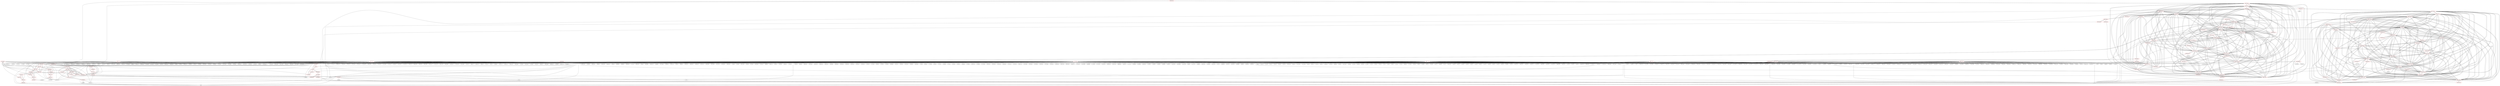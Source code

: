 graph {
	570 [label="(570) R35_T2" color=red]
	591 [label="(591) T16_T1"]
	590 [label="(590) T15_T1"]
	605 [label="(605) R35_T1"]
	589 [label="(589) T14_T1"]
	592 [label="(592) T17_T1"]
	571 [label="(571) R52_T1"]
	569 [label="(569) T22_T1"]
	571 [label="(571) R52_T1" color=red]
	574 [label="(574) D2"]
	575 [label="(575) C8"]
	570 [label="(570) R35_T2"]
	569 [label="(569) T22_T1"]
	572 [label="(572) R58_T1" color=red]
	573 [label="(573) R57_T1"]
	574 [label="(574) D2"]
	573 [label="(573) R57_T1" color=red]
	572 [label="(572) R58_T1"]
	574 [label="(574) D2"]
	574 [label="(574) D2" color=red]
	571 [label="(571) R52_T1"]
	575 [label="(575) C8"]
	572 [label="(572) R58_T1"]
	573 [label="(573) R57_T1"]
	609 [label="(609) R80_P3"]
	575 [label="(575) C8" color=red]
	574 [label="(574) D2"]
	571 [label="(571) R52_T1"]
	576 [label="(576) R36_T2" color=red]
	246 [label="(246) J5"]
	581 [label="(581) T18_T2"]
	577 [label="(577) R37_T2" color=red]
	209 [label="(209) U11"]
	582 [label="(582) T19_T2"]
	578 [label="(578) R38_T2" color=red]
	12 [label="(12) U1"]
	4 [label="(4) TP6"]
	241 [label="(241) U17"]
	583 [label="(583) T20_T2"]
	579 [label="(579) R39_T2" color=red]
	11 [label="(11) U3"]
	12 [label="(12) U1"]
	10 [label="(10) U2"]
	37 [label="(37) R27"]
	584 [label="(584) T21_T2"]
	580 [label="(580) R40_T2" color=red]
	606 [label="(606) R40_T2_T"]
	581 [label="(581) T18_T2" color=red]
	569 [label="(569) T22_T1"]
	582 [label="(582) T19_T2"]
	606 [label="(606) R40_T2_T"]
	584 [label="(584) T21_T2"]
	583 [label="(583) T20_T2"]
	576 [label="(576) R36_T2"]
	582 [label="(582) T19_T2" color=red]
	569 [label="(569) T22_T1"]
	581 [label="(581) T18_T2"]
	606 [label="(606) R40_T2_T"]
	584 [label="(584) T21_T2"]
	583 [label="(583) T20_T2"]
	577 [label="(577) R37_T2"]
	583 [label="(583) T20_T2" color=red]
	569 [label="(569) T22_T1"]
	582 [label="(582) T19_T2"]
	581 [label="(581) T18_T2"]
	606 [label="(606) R40_T2_T"]
	584 [label="(584) T21_T2"]
	578 [label="(578) R38_T2"]
	584 [label="(584) T21_T2" color=red]
	569 [label="(569) T22_T1"]
	582 [label="(582) T19_T2"]
	581 [label="(581) T18_T2"]
	606 [label="(606) R40_T2_T"]
	583 [label="(583) T20_T2"]
	579 [label="(579) R39_T2"]
	585 [label="(585) T10_T1" color=red]
	593 [label="(593) R23_T1"]
	601 [label="(601) R31_T1"]
	594 [label="(594) R27_T1"]
	586 [label="(586) T11_T1" color=red]
	598 [label="(598) R24_T1"]
	602 [label="(602) R32_T1"]
	595 [label="(595) R28_T1"]
	587 [label="(587) T12_T1" color=red]
	603 [label="(603) R33_T1"]
	596 [label="(596) R29_T1"]
	597 [label="(597) R25_T1"]
	588 [label="(588) T13_T1" color=red]
	600 [label="(600) R30_T1"]
	604 [label="(604) R34_T1"]
	599 [label="(599) R26_T1"]
	589 [label="(589) T14_T1" color=red]
	591 [label="(591) T16_T1"]
	590 [label="(590) T15_T1"]
	605 [label="(605) R35_T1"]
	592 [label="(592) T17_T1"]
	570 [label="(570) R35_T2"]
	601 [label="(601) R31_T1"]
	590 [label="(590) T15_T1" color=red]
	591 [label="(591) T16_T1"]
	605 [label="(605) R35_T1"]
	589 [label="(589) T14_T1"]
	592 [label="(592) T17_T1"]
	570 [label="(570) R35_T2"]
	602 [label="(602) R32_T1"]
	591 [label="(591) T16_T1" color=red]
	590 [label="(590) T15_T1"]
	605 [label="(605) R35_T1"]
	589 [label="(589) T14_T1"]
	592 [label="(592) T17_T1"]
	570 [label="(570) R35_T2"]
	603 [label="(603) R33_T1"]
	592 [label="(592) T17_T1" color=red]
	591 [label="(591) T16_T1"]
	590 [label="(590) T15_T1"]
	605 [label="(605) R35_T1"]
	589 [label="(589) T14_T1"]
	570 [label="(570) R35_T2"]
	604 [label="(604) R34_T1"]
	593 [label="(593) R23_T1" color=red]
	246 [label="(246) J5"]
	585 [label="(585) T10_T1"]
	594 [label="(594) R27_T1" color=red]
	585 [label="(585) T10_T1"]
	601 [label="(601) R31_T1"]
	595 [label="(595) R28_T1" color=red]
	602 [label="(602) R32_T1"]
	586 [label="(586) T11_T1"]
	596 [label="(596) R29_T1" color=red]
	603 [label="(603) R33_T1"]
	587 [label="(587) T12_T1"]
	597 [label="(597) R25_T1" color=red]
	248 [label="(248) J6"]
	12 [label="(12) U1"]
	241 [label="(241) U17"]
	587 [label="(587) T12_T1"]
	598 [label="(598) R24_T1" color=red]
	310 [label="(310) DS7"]
	311 [label="(311) R103"]
	586 [label="(586) T11_T1"]
	599 [label="(599) R26_T1" color=red]
	246 [label="(246) J5"]
	588 [label="(588) T13_T1"]
	600 [label="(600) R30_T1" color=red]
	604 [label="(604) R34_T1"]
	588 [label="(588) T13_T1"]
	601 [label="(601) R31_T1" color=red]
	585 [label="(585) T10_T1"]
	594 [label="(594) R27_T1"]
	589 [label="(589) T14_T1"]
	602 [label="(602) R32_T1" color=red]
	590 [label="(590) T15_T1"]
	595 [label="(595) R28_T1"]
	586 [label="(586) T11_T1"]
	603 [label="(603) R33_T1" color=red]
	591 [label="(591) T16_T1"]
	596 [label="(596) R29_T1"]
	587 [label="(587) T12_T1"]
	604 [label="(604) R34_T1" color=red]
	592 [label="(592) T17_T1"]
	600 [label="(600) R30_T1"]
	588 [label="(588) T13_T1"]
	605 [label="(605) R35_T1" color=red]
	591 [label="(591) T16_T1"]
	590 [label="(590) T15_T1"]
	589 [label="(589) T14_T1"]
	592 [label="(592) T17_T1"]
	570 [label="(570) R35_T2"]
	606 [label="(606) R40_T2_T" color=red]
	569 [label="(569) T22_T1"]
	582 [label="(582) T19_T2"]
	581 [label="(581) T18_T2"]
	584 [label="(584) T21_T2"]
	583 [label="(583) T20_T2"]
	580 [label="(580) R40_T2"]
	607 [label="(607) T80_P3" color=red]
	608 [label="(608) R81_P3"]
	610 [label="(610) R82_P3"]
	609 [label="(609) R80_P3"]
	608 [label="(608) R81_P3" color=red]
	246 [label="(246) J5"]
	607 [label="(607) T80_P3"]
	609 [label="(609) R80_P3" color=red]
	574 [label="(574) D2"]
	607 [label="(607) T80_P3"]
	610 [label="(610) R82_P3" color=red]
	12 [label="(12) U1"]
	607 [label="(607) T80_P3"]
	611 [label="(611) T22_T1_2" color=red]
	625 [label="(625) T20_T2_2"]
	623 [label="(623) T18_T2_2"]
	624 [label="(624) T19_T2_2"]
	626 [label="(626) T21_T2_2"]
	615 [label="(615) R57_T1_2"]
	616 [label="(616) D2_2"]
	628 [label="(628) T11_T1_2"]
	633 [label="(633) T16_T1_2"]
	634 [label="(634) T17_T1_2"]
	627 [label="(627) T10_T1_2"]
	629 [label="(629) T12_T1_2"]
	630 [label="(630) T13_T1_2"]
	631 [label="(631) T14_T1_2"]
	632 [label="(632) T15_T1_2"]
	617 [label="(617) C8_2"]
	622 [label="(622) R40_T2_2"]
	613 [label="(613) R52_T1_2"]
	612 [label="(612) R35_T2_2"]
	612 [label="(612) R35_T2_2" color=red]
	633 [label="(633) T16_T1_2"]
	632 [label="(632) T15_T1_2"]
	647 [label="(647) R35_T1_2"]
	631 [label="(631) T14_T1_2"]
	634 [label="(634) T17_T1_2"]
	613 [label="(613) R52_T1_2"]
	611 [label="(611) T22_T1_2"]
	613 [label="(613) R52_T1_2" color=red]
	616 [label="(616) D2_2"]
	617 [label="(617) C8_2"]
	612 [label="(612) R35_T2_2"]
	611 [label="(611) T22_T1_2"]
	614 [label="(614) R58_T1_2" color=red]
	615 [label="(615) R57_T1_2"]
	616 [label="(616) D2_2"]
	638 [label="(638) R29_T1_2"]
	647 [label="(647) R35_T1_2"]
	648 [label="(648) R40_T2_T_2"]
	642 [label="(642) R30_T1_2"]
	636 [label="(636) R27_T1_2"]
	637 [label="(637) R28_T1_2"]
	615 [label="(615) R57_T1_2" color=red]
	625 [label="(625) T20_T2_2"]
	623 [label="(623) T18_T2_2"]
	624 [label="(624) T19_T2_2"]
	626 [label="(626) T21_T2_2"]
	611 [label="(611) T22_T1_2"]
	616 [label="(616) D2_2"]
	628 [label="(628) T11_T1_2"]
	633 [label="(633) T16_T1_2"]
	634 [label="(634) T17_T1_2"]
	627 [label="(627) T10_T1_2"]
	629 [label="(629) T12_T1_2"]
	630 [label="(630) T13_T1_2"]
	631 [label="(631) T14_T1_2"]
	632 [label="(632) T15_T1_2"]
	617 [label="(617) C8_2"]
	614 [label="(614) R58_T1_2"]
	616 [label="(616) D2_2" color=red]
	625 [label="(625) T20_T2_2"]
	623 [label="(623) T18_T2_2"]
	624 [label="(624) T19_T2_2"]
	626 [label="(626) T21_T2_2"]
	615 [label="(615) R57_T1_2"]
	611 [label="(611) T22_T1_2"]
	628 [label="(628) T11_T1_2"]
	633 [label="(633) T16_T1_2"]
	634 [label="(634) T17_T1_2"]
	627 [label="(627) T10_T1_2"]
	629 [label="(629) T12_T1_2"]
	630 [label="(630) T13_T1_2"]
	631 [label="(631) T14_T1_2"]
	632 [label="(632) T15_T1_2"]
	617 [label="(617) C8_2"]
	613 [label="(613) R52_T1_2"]
	614 [label="(614) R58_T1_2"]
	638 [label="(638) R29_T1_2"]
	647 [label="(647) R35_T1_2"]
	648 [label="(648) R40_T2_T_2"]
	642 [label="(642) R30_T1_2"]
	636 [label="(636) R27_T1_2"]
	637 [label="(637) R28_T1_2"]
	651 [label="(651) R80_P3_2"]
	617 [label="(617) C8_2" color=red]
	625 [label="(625) T20_T2_2"]
	623 [label="(623) T18_T2_2"]
	624 [label="(624) T19_T2_2"]
	626 [label="(626) T21_T2_2"]
	615 [label="(615) R57_T1_2"]
	611 [label="(611) T22_T1_2"]
	616 [label="(616) D2_2"]
	628 [label="(628) T11_T1_2"]
	633 [label="(633) T16_T1_2"]
	634 [label="(634) T17_T1_2"]
	627 [label="(627) T10_T1_2"]
	629 [label="(629) T12_T1_2"]
	630 [label="(630) T13_T1_2"]
	631 [label="(631) T14_T1_2"]
	632 [label="(632) T15_T1_2"]
	613 [label="(613) R52_T1_2"]
	618 [label="(618) R36_T2_2" color=red]
	185 [label="(185) R49"]
	110 [label="(110) U10"]
	184 [label="(184) R50"]
	109 [label="(109) U8"]
	623 [label="(623) T18_T2_2"]
	619 [label="(619) R37_T2_2" color=red]
	246 [label="(246) J5"]
	624 [label="(624) T19_T2_2"]
	620 [label="(620) R38_T2_2" color=red]
	303 [label="(303) U23"]
	12 [label="(12) U1"]
	320 [label="(320) R108"]
	321 [label="(321) C139"]
	319 [label="(319) R104"]
	625 [label="(625) T20_T2_2"]
	621 [label="(621) R39_T2_2" color=red]
	343 [label="(343) R115"]
	12 [label="(12) U1"]
	626 [label="(626) T21_T2_2"]
	622 [label="(622) R40_T2_2" color=red]
	611 [label="(611) T22_T1_2"]
	624 [label="(624) T19_T2_2"]
	623 [label="(623) T18_T2_2"]
	626 [label="(626) T21_T2_2"]
	625 [label="(625) T20_T2_2"]
	648 [label="(648) R40_T2_T_2"]
	623 [label="(623) T18_T2_2" color=red]
	625 [label="(625) T20_T2_2"]
	624 [label="(624) T19_T2_2"]
	626 [label="(626) T21_T2_2"]
	615 [label="(615) R57_T1_2"]
	611 [label="(611) T22_T1_2"]
	616 [label="(616) D2_2"]
	628 [label="(628) T11_T1_2"]
	633 [label="(633) T16_T1_2"]
	634 [label="(634) T17_T1_2"]
	627 [label="(627) T10_T1_2"]
	629 [label="(629) T12_T1_2"]
	630 [label="(630) T13_T1_2"]
	631 [label="(631) T14_T1_2"]
	632 [label="(632) T15_T1_2"]
	617 [label="(617) C8_2"]
	622 [label="(622) R40_T2_2"]
	618 [label="(618) R36_T2_2"]
	624 [label="(624) T19_T2_2" color=red]
	625 [label="(625) T20_T2_2"]
	623 [label="(623) T18_T2_2"]
	626 [label="(626) T21_T2_2"]
	615 [label="(615) R57_T1_2"]
	611 [label="(611) T22_T1_2"]
	616 [label="(616) D2_2"]
	628 [label="(628) T11_T1_2"]
	633 [label="(633) T16_T1_2"]
	634 [label="(634) T17_T1_2"]
	627 [label="(627) T10_T1_2"]
	629 [label="(629) T12_T1_2"]
	630 [label="(630) T13_T1_2"]
	631 [label="(631) T14_T1_2"]
	632 [label="(632) T15_T1_2"]
	617 [label="(617) C8_2"]
	622 [label="(622) R40_T2_2"]
	619 [label="(619) R37_T2_2"]
	625 [label="(625) T20_T2_2" color=red]
	623 [label="(623) T18_T2_2"]
	624 [label="(624) T19_T2_2"]
	626 [label="(626) T21_T2_2"]
	615 [label="(615) R57_T1_2"]
	611 [label="(611) T22_T1_2"]
	616 [label="(616) D2_2"]
	628 [label="(628) T11_T1_2"]
	633 [label="(633) T16_T1_2"]
	634 [label="(634) T17_T1_2"]
	627 [label="(627) T10_T1_2"]
	629 [label="(629) T12_T1_2"]
	630 [label="(630) T13_T1_2"]
	631 [label="(631) T14_T1_2"]
	632 [label="(632) T15_T1_2"]
	617 [label="(617) C8_2"]
	622 [label="(622) R40_T2_2"]
	620 [label="(620) R38_T2_2"]
	626 [label="(626) T21_T2_2" color=red]
	625 [label="(625) T20_T2_2"]
	623 [label="(623) T18_T2_2"]
	624 [label="(624) T19_T2_2"]
	615 [label="(615) R57_T1_2"]
	611 [label="(611) T22_T1_2"]
	616 [label="(616) D2_2"]
	628 [label="(628) T11_T1_2"]
	633 [label="(633) T16_T1_2"]
	634 [label="(634) T17_T1_2"]
	627 [label="(627) T10_T1_2"]
	629 [label="(629) T12_T1_2"]
	630 [label="(630) T13_T1_2"]
	631 [label="(631) T14_T1_2"]
	632 [label="(632) T15_T1_2"]
	617 [label="(617) C8_2"]
	622 [label="(622) R40_T2_2"]
	621 [label="(621) R39_T2_2"]
	627 [label="(627) T10_T1_2" color=red]
	625 [label="(625) T20_T2_2"]
	623 [label="(623) T18_T2_2"]
	624 [label="(624) T19_T2_2"]
	626 [label="(626) T21_T2_2"]
	615 [label="(615) R57_T1_2"]
	611 [label="(611) T22_T1_2"]
	616 [label="(616) D2_2"]
	628 [label="(628) T11_T1_2"]
	633 [label="(633) T16_T1_2"]
	634 [label="(634) T17_T1_2"]
	629 [label="(629) T12_T1_2"]
	630 [label="(630) T13_T1_2"]
	631 [label="(631) T14_T1_2"]
	632 [label="(632) T15_T1_2"]
	617 [label="(617) C8_2"]
	635 [label="(635) R23_T1_2"]
	643 [label="(643) R31_T1_2"]
	636 [label="(636) R27_T1_2"]
	628 [label="(628) T11_T1_2" color=red]
	625 [label="(625) T20_T2_2"]
	623 [label="(623) T18_T2_2"]
	624 [label="(624) T19_T2_2"]
	626 [label="(626) T21_T2_2"]
	615 [label="(615) R57_T1_2"]
	611 [label="(611) T22_T1_2"]
	616 [label="(616) D2_2"]
	633 [label="(633) T16_T1_2"]
	634 [label="(634) T17_T1_2"]
	627 [label="(627) T10_T1_2"]
	629 [label="(629) T12_T1_2"]
	630 [label="(630) T13_T1_2"]
	631 [label="(631) T14_T1_2"]
	632 [label="(632) T15_T1_2"]
	617 [label="(617) C8_2"]
	640 [label="(640) R24_T1_2"]
	644 [label="(644) R32_T1_2"]
	637 [label="(637) R28_T1_2"]
	629 [label="(629) T12_T1_2" color=red]
	625 [label="(625) T20_T2_2"]
	623 [label="(623) T18_T2_2"]
	624 [label="(624) T19_T2_2"]
	626 [label="(626) T21_T2_2"]
	615 [label="(615) R57_T1_2"]
	611 [label="(611) T22_T1_2"]
	616 [label="(616) D2_2"]
	628 [label="(628) T11_T1_2"]
	633 [label="(633) T16_T1_2"]
	634 [label="(634) T17_T1_2"]
	627 [label="(627) T10_T1_2"]
	630 [label="(630) T13_T1_2"]
	631 [label="(631) T14_T1_2"]
	632 [label="(632) T15_T1_2"]
	617 [label="(617) C8_2"]
	645 [label="(645) R33_T1_2"]
	638 [label="(638) R29_T1_2"]
	639 [label="(639) R25_T1_2"]
	630 [label="(630) T13_T1_2" color=red]
	625 [label="(625) T20_T2_2"]
	623 [label="(623) T18_T2_2"]
	624 [label="(624) T19_T2_2"]
	626 [label="(626) T21_T2_2"]
	615 [label="(615) R57_T1_2"]
	611 [label="(611) T22_T1_2"]
	616 [label="(616) D2_2"]
	628 [label="(628) T11_T1_2"]
	633 [label="(633) T16_T1_2"]
	634 [label="(634) T17_T1_2"]
	627 [label="(627) T10_T1_2"]
	629 [label="(629) T12_T1_2"]
	631 [label="(631) T14_T1_2"]
	632 [label="(632) T15_T1_2"]
	617 [label="(617) C8_2"]
	642 [label="(642) R30_T1_2"]
	646 [label="(646) R34_T1_2"]
	641 [label="(641) R26_T1_2"]
	631 [label="(631) T14_T1_2" color=red]
	625 [label="(625) T20_T2_2"]
	623 [label="(623) T18_T2_2"]
	624 [label="(624) T19_T2_2"]
	626 [label="(626) T21_T2_2"]
	615 [label="(615) R57_T1_2"]
	611 [label="(611) T22_T1_2"]
	616 [label="(616) D2_2"]
	628 [label="(628) T11_T1_2"]
	633 [label="(633) T16_T1_2"]
	634 [label="(634) T17_T1_2"]
	627 [label="(627) T10_T1_2"]
	629 [label="(629) T12_T1_2"]
	630 [label="(630) T13_T1_2"]
	632 [label="(632) T15_T1_2"]
	617 [label="(617) C8_2"]
	647 [label="(647) R35_T1_2"]
	612 [label="(612) R35_T2_2"]
	643 [label="(643) R31_T1_2"]
	632 [label="(632) T15_T1_2" color=red]
	625 [label="(625) T20_T2_2"]
	623 [label="(623) T18_T2_2"]
	624 [label="(624) T19_T2_2"]
	626 [label="(626) T21_T2_2"]
	615 [label="(615) R57_T1_2"]
	611 [label="(611) T22_T1_2"]
	616 [label="(616) D2_2"]
	628 [label="(628) T11_T1_2"]
	633 [label="(633) T16_T1_2"]
	634 [label="(634) T17_T1_2"]
	627 [label="(627) T10_T1_2"]
	629 [label="(629) T12_T1_2"]
	630 [label="(630) T13_T1_2"]
	631 [label="(631) T14_T1_2"]
	617 [label="(617) C8_2"]
	647 [label="(647) R35_T1_2"]
	612 [label="(612) R35_T2_2"]
	644 [label="(644) R32_T1_2"]
	633 [label="(633) T16_T1_2" color=red]
	625 [label="(625) T20_T2_2"]
	623 [label="(623) T18_T2_2"]
	624 [label="(624) T19_T2_2"]
	626 [label="(626) T21_T2_2"]
	615 [label="(615) R57_T1_2"]
	611 [label="(611) T22_T1_2"]
	616 [label="(616) D2_2"]
	628 [label="(628) T11_T1_2"]
	634 [label="(634) T17_T1_2"]
	627 [label="(627) T10_T1_2"]
	629 [label="(629) T12_T1_2"]
	630 [label="(630) T13_T1_2"]
	631 [label="(631) T14_T1_2"]
	632 [label="(632) T15_T1_2"]
	617 [label="(617) C8_2"]
	647 [label="(647) R35_T1_2"]
	612 [label="(612) R35_T2_2"]
	645 [label="(645) R33_T1_2"]
	634 [label="(634) T17_T1_2" color=red]
	625 [label="(625) T20_T2_2"]
	623 [label="(623) T18_T2_2"]
	624 [label="(624) T19_T2_2"]
	626 [label="(626) T21_T2_2"]
	615 [label="(615) R57_T1_2"]
	611 [label="(611) T22_T1_2"]
	616 [label="(616) D2_2"]
	628 [label="(628) T11_T1_2"]
	633 [label="(633) T16_T1_2"]
	627 [label="(627) T10_T1_2"]
	629 [label="(629) T12_T1_2"]
	630 [label="(630) T13_T1_2"]
	631 [label="(631) T14_T1_2"]
	632 [label="(632) T15_T1_2"]
	617 [label="(617) C8_2"]
	647 [label="(647) R35_T1_2"]
	612 [label="(612) R35_T2_2"]
	646 [label="(646) R34_T1_2"]
	635 [label="(635) R23_T1_2" color=red]
	12 [label="(12) U1"]
	11 [label="(11) U3"]
	19 [label="(19) R5"]
	10 [label="(10) U2"]
	627 [label="(627) T10_T1_2"]
	636 [label="(636) R27_T1_2" color=red]
	638 [label="(638) R29_T1_2"]
	647 [label="(647) R35_T1_2"]
	648 [label="(648) R40_T2_T_2"]
	642 [label="(642) R30_T1_2"]
	616 [label="(616) D2_2"]
	614 [label="(614) R58_T1_2"]
	637 [label="(637) R28_T1_2"]
	627 [label="(627) T10_T1_2"]
	643 [label="(643) R31_T1_2"]
	637 [label="(637) R28_T1_2" color=red]
	638 [label="(638) R29_T1_2"]
	647 [label="(647) R35_T1_2"]
	648 [label="(648) R40_T2_T_2"]
	642 [label="(642) R30_T1_2"]
	616 [label="(616) D2_2"]
	614 [label="(614) R58_T1_2"]
	636 [label="(636) R27_T1_2"]
	644 [label="(644) R32_T1_2"]
	628 [label="(628) T11_T1_2"]
	638 [label="(638) R29_T1_2" color=red]
	647 [label="(647) R35_T1_2"]
	648 [label="(648) R40_T2_T_2"]
	642 [label="(642) R30_T1_2"]
	616 [label="(616) D2_2"]
	614 [label="(614) R58_T1_2"]
	636 [label="(636) R27_T1_2"]
	637 [label="(637) R28_T1_2"]
	645 [label="(645) R33_T1_2"]
	629 [label="(629) T12_T1_2"]
	639 [label="(639) R25_T1_2" color=red]
	308 [label="(308) U28"]
	305 [label="(305) J12"]
	629 [label="(629) T12_T1_2"]
	640 [label="(640) R24_T1_2" color=red]
	494 [label="(494) U46"]
	628 [label="(628) T11_T1_2"]
	641 [label="(641) R26_T1_2" color=red]
	209 [label="(209) U11"]
	207 [label="(207) C108"]
	630 [label="(630) T13_T1_2"]
	642 [label="(642) R30_T1_2" color=red]
	638 [label="(638) R29_T1_2"]
	647 [label="(647) R35_T1_2"]
	648 [label="(648) R40_T2_T_2"]
	616 [label="(616) D2_2"]
	614 [label="(614) R58_T1_2"]
	636 [label="(636) R27_T1_2"]
	637 [label="(637) R28_T1_2"]
	646 [label="(646) R34_T1_2"]
	630 [label="(630) T13_T1_2"]
	643 [label="(643) R31_T1_2" color=red]
	627 [label="(627) T10_T1_2"]
	636 [label="(636) R27_T1_2"]
	631 [label="(631) T14_T1_2"]
	644 [label="(644) R32_T1_2" color=red]
	632 [label="(632) T15_T1_2"]
	637 [label="(637) R28_T1_2"]
	628 [label="(628) T11_T1_2"]
	645 [label="(645) R33_T1_2" color=red]
	633 [label="(633) T16_T1_2"]
	638 [label="(638) R29_T1_2"]
	629 [label="(629) T12_T1_2"]
	646 [label="(646) R34_T1_2" color=red]
	634 [label="(634) T17_T1_2"]
	642 [label="(642) R30_T1_2"]
	630 [label="(630) T13_T1_2"]
	647 [label="(647) R35_T1_2" color=red]
	638 [label="(638) R29_T1_2"]
	648 [label="(648) R40_T2_T_2"]
	642 [label="(642) R30_T1_2"]
	616 [label="(616) D2_2"]
	614 [label="(614) R58_T1_2"]
	636 [label="(636) R27_T1_2"]
	637 [label="(637) R28_T1_2"]
	633 [label="(633) T16_T1_2"]
	632 [label="(632) T15_T1_2"]
	631 [label="(631) T14_T1_2"]
	634 [label="(634) T17_T1_2"]
	612 [label="(612) R35_T2_2"]
	648 [label="(648) R40_T2_T_2" color=red]
	638 [label="(638) R29_T1_2"]
	647 [label="(647) R35_T1_2"]
	642 [label="(642) R30_T1_2"]
	616 [label="(616) D2_2"]
	614 [label="(614) R58_T1_2"]
	636 [label="(636) R27_T1_2"]
	637 [label="(637) R28_T1_2"]
	622 [label="(622) R40_T2_2"]
	649 [label="(649) T80_P3_2" color=red]
	650 [label="(650) R81_P3_2"]
	652 [label="(652) R82_P3_2"]
	651 [label="(651) R80_P3_2"]
	650 [label="(650) R81_P3_2" color=red]
	524 [label="(524) U48"]
	484 [label="(484) U45"]
	649 [label="(649) T80_P3_2"]
	651 [label="(651) R80_P3_2" color=red]
	616 [label="(616) D2_2"]
	649 [label="(649) T80_P3_2"]
	652 [label="(652) R82_P3_2" color=red]
	527 [label="(527) R147"]
	649 [label="(649) T80_P3_2"]
	653 [label="(653) T22_T1_3" color=red]
	667 [label="(667) T20_T2_3"]
	665 [label="(665) T18_T2_3"]
	666 [label="(666) T19_T2_3"]
	668 [label="(668) T21_T2_3"]
	657 [label="(657) R57_T1_3"]
	658 [label="(658) D2_3"]
	670 [label="(670) T11_T1_3"]
	675 [label="(675) T16_T1_3"]
	676 [label="(676) T17_T1_3"]
	669 [label="(669) T10_T1_3"]
	671 [label="(671) T12_T1_3"]
	672 [label="(672) T13_T1_3"]
	673 [label="(673) T14_T1_3"]
	674 [label="(674) T15_T1_3"]
	659 [label="(659) C8_3"]
	664 [label="(664) R40_T2_3"]
	655 [label="(655) R52_T1_3"]
	654 [label="(654) R35_T2_3"]
	654 [label="(654) R35_T2_3" color=red]
	675 [label="(675) T16_T1_3"]
	674 [label="(674) T15_T1_3"]
	689 [label="(689) R35_T1_3"]
	673 [label="(673) T14_T1_3"]
	676 [label="(676) T17_T1_3"]
	655 [label="(655) R52_T1_3"]
	653 [label="(653) T22_T1_3"]
	655 [label="(655) R52_T1_3" color=red]
	658 [label="(658) D2_3"]
	659 [label="(659) C8_3"]
	654 [label="(654) R35_T2_3"]
	653 [label="(653) T22_T1_3"]
	656 [label="(656) R58_T1_3" color=red]
	657 [label="(657) R57_T1_3"]
	658 [label="(658) D2_3"]
	680 [label="(680) R29_T1_3"]
	689 [label="(689) R35_T1_3"]
	664 [label="(664) R40_T2_3"]
	684 [label="(684) R30_T1_3"]
	678 [label="(678) R27_T1_3"]
	679 [label="(679) R28_T1_3"]
	657 [label="(657) R57_T1_3" color=red]
	667 [label="(667) T20_T2_3"]
	665 [label="(665) T18_T2_3"]
	666 [label="(666) T19_T2_3"]
	668 [label="(668) T21_T2_3"]
	653 [label="(653) T22_T1_3"]
	658 [label="(658) D2_3"]
	670 [label="(670) T11_T1_3"]
	675 [label="(675) T16_T1_3"]
	676 [label="(676) T17_T1_3"]
	669 [label="(669) T10_T1_3"]
	671 [label="(671) T12_T1_3"]
	672 [label="(672) T13_T1_3"]
	673 [label="(673) T14_T1_3"]
	674 [label="(674) T15_T1_3"]
	659 [label="(659) C8_3"]
	656 [label="(656) R58_T1_3"]
	658 [label="(658) D2_3" color=red]
	667 [label="(667) T20_T2_3"]
	665 [label="(665) T18_T2_3"]
	666 [label="(666) T19_T2_3"]
	668 [label="(668) T21_T2_3"]
	657 [label="(657) R57_T1_3"]
	653 [label="(653) T22_T1_3"]
	670 [label="(670) T11_T1_3"]
	675 [label="(675) T16_T1_3"]
	676 [label="(676) T17_T1_3"]
	669 [label="(669) T10_T1_3"]
	671 [label="(671) T12_T1_3"]
	672 [label="(672) T13_T1_3"]
	673 [label="(673) T14_T1_3"]
	674 [label="(674) T15_T1_3"]
	659 [label="(659) C8_3"]
	655 [label="(655) R52_T1_3"]
	656 [label="(656) R58_T1_3"]
	680 [label="(680) R29_T1_3"]
	689 [label="(689) R35_T1_3"]
	664 [label="(664) R40_T2_3"]
	684 [label="(684) R30_T1_3"]
	678 [label="(678) R27_T1_3"]
	679 [label="(679) R28_T1_3"]
	693 [label="(693) R80_P3_3"]
	659 [label="(659) C8_3" color=red]
	667 [label="(667) T20_T2_3"]
	665 [label="(665) T18_T2_3"]
	666 [label="(666) T19_T2_3"]
	668 [label="(668) T21_T2_3"]
	657 [label="(657) R57_T1_3"]
	653 [label="(653) T22_T1_3"]
	658 [label="(658) D2_3"]
	670 [label="(670) T11_T1_3"]
	675 [label="(675) T16_T1_3"]
	676 [label="(676) T17_T1_3"]
	669 [label="(669) T10_T1_3"]
	671 [label="(671) T12_T1_3"]
	672 [label="(672) T13_T1_3"]
	673 [label="(673) T14_T1_3"]
	674 [label="(674) T15_T1_3"]
	655 [label="(655) R52_T1_3"]
	660 [label="(660) R36_T2_3" color=red]
	12 [label="(12) U1"]
	246 [label="(246) J5"]
	665 [label="(665) T18_T2_3"]
	661 [label="(661) R37_T2_3" color=red]
	12 [label="(12) U1"]
	666 [label="(666) T19_T2_3"]
	662 [label="(662) R38_T2_3" color=red]
	281 [label="(281) U21"]
	286 [label="(286) J10"]
	667 [label="(667) T20_T2_3"]
	663 [label="(663) R39_T2_3" color=red]
	12 [label="(12) U1"]
	668 [label="(668) T21_T2_3"]
	664 [label="(664) R40_T2_3" color=red]
	680 [label="(680) R29_T1_3"]
	689 [label="(689) R35_T1_3"]
	684 [label="(684) R30_T1_3"]
	658 [label="(658) D2_3"]
	656 [label="(656) R58_T1_3"]
	678 [label="(678) R27_T1_3"]
	679 [label="(679) R28_T1_3"]
	653 [label="(653) T22_T1_3"]
	666 [label="(666) T19_T2_3"]
	665 [label="(665) T18_T2_3"]
	668 [label="(668) T21_T2_3"]
	667 [label="(667) T20_T2_3"]
	665 [label="(665) T18_T2_3" color=red]
	667 [label="(667) T20_T2_3"]
	666 [label="(666) T19_T2_3"]
	668 [label="(668) T21_T2_3"]
	657 [label="(657) R57_T1_3"]
	653 [label="(653) T22_T1_3"]
	658 [label="(658) D2_3"]
	670 [label="(670) T11_T1_3"]
	675 [label="(675) T16_T1_3"]
	676 [label="(676) T17_T1_3"]
	669 [label="(669) T10_T1_3"]
	671 [label="(671) T12_T1_3"]
	672 [label="(672) T13_T1_3"]
	673 [label="(673) T14_T1_3"]
	674 [label="(674) T15_T1_3"]
	659 [label="(659) C8_3"]
	664 [label="(664) R40_T2_3"]
	660 [label="(660) R36_T2_3"]
	666 [label="(666) T19_T2_3" color=red]
	667 [label="(667) T20_T2_3"]
	665 [label="(665) T18_T2_3"]
	668 [label="(668) T21_T2_3"]
	657 [label="(657) R57_T1_3"]
	653 [label="(653) T22_T1_3"]
	658 [label="(658) D2_3"]
	670 [label="(670) T11_T1_3"]
	675 [label="(675) T16_T1_3"]
	676 [label="(676) T17_T1_3"]
	669 [label="(669) T10_T1_3"]
	671 [label="(671) T12_T1_3"]
	672 [label="(672) T13_T1_3"]
	673 [label="(673) T14_T1_3"]
	674 [label="(674) T15_T1_3"]
	659 [label="(659) C8_3"]
	664 [label="(664) R40_T2_3"]
	661 [label="(661) R37_T2_3"]
	667 [label="(667) T20_T2_3" color=red]
	665 [label="(665) T18_T2_3"]
	666 [label="(666) T19_T2_3"]
	668 [label="(668) T21_T2_3"]
	657 [label="(657) R57_T1_3"]
	653 [label="(653) T22_T1_3"]
	658 [label="(658) D2_3"]
	670 [label="(670) T11_T1_3"]
	675 [label="(675) T16_T1_3"]
	676 [label="(676) T17_T1_3"]
	669 [label="(669) T10_T1_3"]
	671 [label="(671) T12_T1_3"]
	672 [label="(672) T13_T1_3"]
	673 [label="(673) T14_T1_3"]
	674 [label="(674) T15_T1_3"]
	659 [label="(659) C8_3"]
	664 [label="(664) R40_T2_3"]
	662 [label="(662) R38_T2_3"]
	668 [label="(668) T21_T2_3" color=red]
	667 [label="(667) T20_T2_3"]
	665 [label="(665) T18_T2_3"]
	666 [label="(666) T19_T2_3"]
	657 [label="(657) R57_T1_3"]
	653 [label="(653) T22_T1_3"]
	658 [label="(658) D2_3"]
	670 [label="(670) T11_T1_3"]
	675 [label="(675) T16_T1_3"]
	676 [label="(676) T17_T1_3"]
	669 [label="(669) T10_T1_3"]
	671 [label="(671) T12_T1_3"]
	672 [label="(672) T13_T1_3"]
	673 [label="(673) T14_T1_3"]
	674 [label="(674) T15_T1_3"]
	659 [label="(659) C8_3"]
	664 [label="(664) R40_T2_3"]
	663 [label="(663) R39_T2_3"]
	669 [label="(669) T10_T1_3" color=red]
	667 [label="(667) T20_T2_3"]
	665 [label="(665) T18_T2_3"]
	666 [label="(666) T19_T2_3"]
	668 [label="(668) T21_T2_3"]
	657 [label="(657) R57_T1_3"]
	653 [label="(653) T22_T1_3"]
	658 [label="(658) D2_3"]
	670 [label="(670) T11_T1_3"]
	675 [label="(675) T16_T1_3"]
	676 [label="(676) T17_T1_3"]
	671 [label="(671) T12_T1_3"]
	672 [label="(672) T13_T1_3"]
	673 [label="(673) T14_T1_3"]
	674 [label="(674) T15_T1_3"]
	659 [label="(659) C8_3"]
	677 [label="(677) R23_T1_3"]
	685 [label="(685) R31_T1_3"]
	678 [label="(678) R27_T1_3"]
	670 [label="(670) T11_T1_3" color=red]
	667 [label="(667) T20_T2_3"]
	665 [label="(665) T18_T2_3"]
	666 [label="(666) T19_T2_3"]
	668 [label="(668) T21_T2_3"]
	657 [label="(657) R57_T1_3"]
	653 [label="(653) T22_T1_3"]
	658 [label="(658) D2_3"]
	675 [label="(675) T16_T1_3"]
	676 [label="(676) T17_T1_3"]
	669 [label="(669) T10_T1_3"]
	671 [label="(671) T12_T1_3"]
	672 [label="(672) T13_T1_3"]
	673 [label="(673) T14_T1_3"]
	674 [label="(674) T15_T1_3"]
	659 [label="(659) C8_3"]
	682 [label="(682) R24_T1_3"]
	686 [label="(686) R32_T1_3"]
	690 [label="(690) R28_T1_T_3"]
	671 [label="(671) T12_T1_3" color=red]
	667 [label="(667) T20_T2_3"]
	665 [label="(665) T18_T2_3"]
	666 [label="(666) T19_T2_3"]
	668 [label="(668) T21_T2_3"]
	657 [label="(657) R57_T1_3"]
	653 [label="(653) T22_T1_3"]
	658 [label="(658) D2_3"]
	670 [label="(670) T11_T1_3"]
	675 [label="(675) T16_T1_3"]
	676 [label="(676) T17_T1_3"]
	669 [label="(669) T10_T1_3"]
	672 [label="(672) T13_T1_3"]
	673 [label="(673) T14_T1_3"]
	674 [label="(674) T15_T1_3"]
	659 [label="(659) C8_3"]
	687 [label="(687) R33_T1_3"]
	680 [label="(680) R29_T1_3"]
	681 [label="(681) R25_T1_3"]
	672 [label="(672) T13_T1_3" color=red]
	667 [label="(667) T20_T2_3"]
	665 [label="(665) T18_T2_3"]
	666 [label="(666) T19_T2_3"]
	668 [label="(668) T21_T2_3"]
	657 [label="(657) R57_T1_3"]
	653 [label="(653) T22_T1_3"]
	658 [label="(658) D2_3"]
	670 [label="(670) T11_T1_3"]
	675 [label="(675) T16_T1_3"]
	676 [label="(676) T17_T1_3"]
	669 [label="(669) T10_T1_3"]
	671 [label="(671) T12_T1_3"]
	673 [label="(673) T14_T1_3"]
	674 [label="(674) T15_T1_3"]
	659 [label="(659) C8_3"]
	684 [label="(684) R30_T1_3"]
	688 [label="(688) R34_T1_3"]
	683 [label="(683) R26_T1_3"]
	673 [label="(673) T14_T1_3" color=red]
	667 [label="(667) T20_T2_3"]
	665 [label="(665) T18_T2_3"]
	666 [label="(666) T19_T2_3"]
	668 [label="(668) T21_T2_3"]
	657 [label="(657) R57_T1_3"]
	653 [label="(653) T22_T1_3"]
	658 [label="(658) D2_3"]
	670 [label="(670) T11_T1_3"]
	675 [label="(675) T16_T1_3"]
	676 [label="(676) T17_T1_3"]
	669 [label="(669) T10_T1_3"]
	671 [label="(671) T12_T1_3"]
	672 [label="(672) T13_T1_3"]
	674 [label="(674) T15_T1_3"]
	659 [label="(659) C8_3"]
	689 [label="(689) R35_T1_3"]
	654 [label="(654) R35_T2_3"]
	685 [label="(685) R31_T1_3"]
	674 [label="(674) T15_T1_3" color=red]
	667 [label="(667) T20_T2_3"]
	665 [label="(665) T18_T2_3"]
	666 [label="(666) T19_T2_3"]
	668 [label="(668) T21_T2_3"]
	657 [label="(657) R57_T1_3"]
	653 [label="(653) T22_T1_3"]
	658 [label="(658) D2_3"]
	670 [label="(670) T11_T1_3"]
	675 [label="(675) T16_T1_3"]
	676 [label="(676) T17_T1_3"]
	669 [label="(669) T10_T1_3"]
	671 [label="(671) T12_T1_3"]
	672 [label="(672) T13_T1_3"]
	673 [label="(673) T14_T1_3"]
	659 [label="(659) C8_3"]
	689 [label="(689) R35_T1_3"]
	654 [label="(654) R35_T2_3"]
	686 [label="(686) R32_T1_3"]
	675 [label="(675) T16_T1_3" color=red]
	667 [label="(667) T20_T2_3"]
	665 [label="(665) T18_T2_3"]
	666 [label="(666) T19_T2_3"]
	668 [label="(668) T21_T2_3"]
	657 [label="(657) R57_T1_3"]
	653 [label="(653) T22_T1_3"]
	658 [label="(658) D2_3"]
	670 [label="(670) T11_T1_3"]
	676 [label="(676) T17_T1_3"]
	669 [label="(669) T10_T1_3"]
	671 [label="(671) T12_T1_3"]
	672 [label="(672) T13_T1_3"]
	673 [label="(673) T14_T1_3"]
	674 [label="(674) T15_T1_3"]
	659 [label="(659) C8_3"]
	689 [label="(689) R35_T1_3"]
	654 [label="(654) R35_T2_3"]
	687 [label="(687) R33_T1_3"]
	676 [label="(676) T17_T1_3" color=red]
	667 [label="(667) T20_T2_3"]
	665 [label="(665) T18_T2_3"]
	666 [label="(666) T19_T2_3"]
	668 [label="(668) T21_T2_3"]
	657 [label="(657) R57_T1_3"]
	653 [label="(653) T22_T1_3"]
	658 [label="(658) D2_3"]
	670 [label="(670) T11_T1_3"]
	675 [label="(675) T16_T1_3"]
	669 [label="(669) T10_T1_3"]
	671 [label="(671) T12_T1_3"]
	672 [label="(672) T13_T1_3"]
	673 [label="(673) T14_T1_3"]
	674 [label="(674) T15_T1_3"]
	659 [label="(659) C8_3"]
	689 [label="(689) R35_T1_3"]
	654 [label="(654) R35_T2_3"]
	688 [label="(688) R34_T1_3"]
	677 [label="(677) R23_T1_3" color=red]
	14 [label="(14) R2"]
	12 [label="(12) U1"]
	669 [label="(669) T10_T1_3"]
	678 [label="(678) R27_T1_3" color=red]
	680 [label="(680) R29_T1_3"]
	689 [label="(689) R35_T1_3"]
	664 [label="(664) R40_T2_3"]
	684 [label="(684) R30_T1_3"]
	658 [label="(658) D2_3"]
	656 [label="(656) R58_T1_3"]
	679 [label="(679) R28_T1_3"]
	669 [label="(669) T10_T1_3"]
	685 [label="(685) R31_T1_3"]
	679 [label="(679) R28_T1_3" color=red]
	680 [label="(680) R29_T1_3"]
	689 [label="(689) R35_T1_3"]
	664 [label="(664) R40_T2_3"]
	684 [label="(684) R30_T1_3"]
	658 [label="(658) D2_3"]
	656 [label="(656) R58_T1_3"]
	678 [label="(678) R27_T1_3"]
	690 [label="(690) R28_T1_T_3"]
	680 [label="(680) R29_T1_3" color=red]
	689 [label="(689) R35_T1_3"]
	664 [label="(664) R40_T2_3"]
	684 [label="(684) R30_T1_3"]
	658 [label="(658) D2_3"]
	656 [label="(656) R58_T1_3"]
	678 [label="(678) R27_T1_3"]
	679 [label="(679) R28_T1_3"]
	687 [label="(687) R33_T1_3"]
	671 [label="(671) T12_T1_3"]
	681 [label="(681) R25_T1_3" color=red]
	217 [label="(217) U12"]
	232 [label="(232) C112"]
	231 [label="(231) Y1"]
	671 [label="(671) T12_T1_3"]
	682 [label="(682) R24_T1_3" color=red]
	12 [label="(12) U1"]
	246 [label="(246) J5"]
	670 [label="(670) T11_T1_3"]
	683 [label="(683) R26_T1_3" color=red]
	564 [label="(564) R154"]
	565 [label="(565) Q3"]
	672 [label="(672) T13_T1_3"]
	684 [label="(684) R30_T1_3" color=red]
	680 [label="(680) R29_T1_3"]
	689 [label="(689) R35_T1_3"]
	664 [label="(664) R40_T2_3"]
	658 [label="(658) D2_3"]
	656 [label="(656) R58_T1_3"]
	678 [label="(678) R27_T1_3"]
	679 [label="(679) R28_T1_3"]
	688 [label="(688) R34_T1_3"]
	672 [label="(672) T13_T1_3"]
	685 [label="(685) R31_T1_3" color=red]
	669 [label="(669) T10_T1_3"]
	678 [label="(678) R27_T1_3"]
	673 [label="(673) T14_T1_3"]
	686 [label="(686) R32_T1_3" color=red]
	674 [label="(674) T15_T1_3"]
	690 [label="(690) R28_T1_T_3"]
	670 [label="(670) T11_T1_3"]
	687 [label="(687) R33_T1_3" color=red]
	675 [label="(675) T16_T1_3"]
	680 [label="(680) R29_T1_3"]
	671 [label="(671) T12_T1_3"]
	688 [label="(688) R34_T1_3" color=red]
	676 [label="(676) T17_T1_3"]
	684 [label="(684) R30_T1_3"]
	672 [label="(672) T13_T1_3"]
	689 [label="(689) R35_T1_3" color=red]
	680 [label="(680) R29_T1_3"]
	664 [label="(664) R40_T2_3"]
	684 [label="(684) R30_T1_3"]
	658 [label="(658) D2_3"]
	656 [label="(656) R58_T1_3"]
	678 [label="(678) R27_T1_3"]
	679 [label="(679) R28_T1_3"]
	675 [label="(675) T16_T1_3"]
	674 [label="(674) T15_T1_3"]
	673 [label="(673) T14_T1_3"]
	676 [label="(676) T17_T1_3"]
	654 [label="(654) R35_T2_3"]
	690 [label="(690) R28_T1_T_3" color=red]
	686 [label="(686) R32_T1_3"]
	670 [label="(670) T11_T1_3"]
	679 [label="(679) R28_T1_3"]
	691 [label="(691) T80_P3_3" color=red]
	692 [label="(692) R81_P3_3"]
	694 [label="(694) R82_P3_3"]
	693 [label="(693) R80_P3_3"]
	692 [label="(692) R81_P3_3" color=red]
	12 [label="(12) U1"]
	691 [label="(691) T80_P3_3"]
	693 [label="(693) R80_P3_3" color=red]
	658 [label="(658) D2_3"]
	691 [label="(691) T80_P3_3"]
	694 [label="(694) R82_P3_3" color=red]
	246 [label="(246) J5"]
	691 [label="(691) T80_P3_3"]
	695 [label="(695) +1.5V" color=red]
	432 [label="(432) C213"]
	433 [label="(433) C215"]
	435 [label="(435) C219"]
	434 [label="(434) C217"]
	410 [label="(410) C232"]
	409 [label="(409) C230"]
	453 [label="(453) C194"]
	452 [label="(452) C190"]
	12 [label="(12) U1"]
	389 [label="(389) C208"]
	44 [label="(44) C40"]
	45 [label="(45) C43"]
	46 [label="(46) C46"]
	47 [label="(47) C49"]
	43 [label="(43) C37"]
	48 [label="(48) C29"]
	408 [label="(408) C228"]
	407 [label="(407) C226"]
	406 [label="(406) C224"]
	405 [label="(405) C222"]
	49 [label="(49) C32"]
	412 [label="(412) C220"]
	411 [label="(411) C234"]
	10 [label="(10) U2"]
	64 [label="(64) C8"]
	11 [label="(11) U3"]
	13 [label="(13) R1"]
	111 [label="(111) U4"]
	68 [label="(68) C11"]
	108 [label="(108) U9"]
	195 [label="(195) J19"]
	101 [label="(101) C4"]
	102 [label="(102) C7"]
	103 [label="(103) C31"]
	104 [label="(104) C34"]
	88 [label="(88) C50"]
	89 [label="(89) C53"]
	90 [label="(90) C30"]
	91 [label="(91) C33"]
	92 [label="(92) C36"]
	93 [label="(93) C39"]
	71 [label="(71) C20"]
	72 [label="(72) C23"]
	78 [label="(78) C15"]
	94 [label="(94) C42"]
	74 [label="(74) C3"]
	75 [label="(75) C6"]
	76 [label="(76) C9"]
	77 [label="(77) C12"]
	73 [label="(73) C26"]
	98 [label="(98) C54"]
	174 [label="(174) C81"]
	59 [label="(59) C1"]
	60 [label="(60) C25"]
	95 [label="(95) C45"]
	96 [label="(96) C48"]
	97 [label="(97) C51"]
	164 [label="(164) L6"]
	58 [label="(58) C5"]
	159 [label="(159) R62"]
	79 [label="(79) C18"]
	80 [label="(80) C21"]
	81 [label="(81) C24"]
	82 [label="(82) C27"]
	83 [label="(83) C35"]
	57 [label="(57) C2"]
	53 [label="(53) C13"]
	85 [label="(85) C41"]
	52 [label="(52) C10"]
	84 [label="(84) C38"]
	70 [label="(70) C17"]
	69 [label="(69) C14"]
	54 [label="(54) C16"]
	55 [label="(55) C19"]
	56 [label="(56) C22"]
	87 [label="(87) C47"]
	86 [label="(86) C44"]
	50 [label="(50) C28"]
	51 [label="(51) C52"]
	696 [label="(696) +1.2V" color=red]
	538 [label="(538) C253"]
	173 [label="(173) C80"]
	552 [label="(552) C211"]
	12 [label="(12) U1"]
	484 [label="(484) U45"]
	533 [label="(533) FB12"]
	540 [label="(540) C255"]
	539 [label="(539) C254"]
	532 [label="(532) FB11"]
	343 [label="(343) R115"]
	163 [label="(163) L4"]
	157 [label="(157) R53"]
	467 [label="(467) C246"]
	468 [label="(468) C247"]
	466 [label="(466) C233"]
	471 [label="(471) C264"]
	470 [label="(470) C260"]
	469 [label="(469) C252"]
	464 [label="(464) C227"]
	450 [label="(450) C178"]
	465 [label="(465) C229"]
	697 [label="(697) +5V" color=red]
	240 [label="(240) C117"]
	234 [label="(234) U13"]
	109 [label="(109) U8"]
	110 [label="(110) U10"]
	182 [label="(182) U7"]
	237 [label="(237) C116"]
	108 [label="(108) U9"]
	504 [label="(504) DS11"]
	288 [label="(288) TH2"]
	503 [label="(503) U43"]
	297 [label="(297) TH1"]
	228 [label="(228) U14"]
	197 [label="(197) J2"]
	137 [label="(137) C86"]
	198 [label="(198) J3"]
	194 [label="(194) C77"]
	133 [label="(133) C66"]
	115 [label="(115) R33"]
	187 [label="(187) C93"]
	132 [label="(132) C65"]
	107 [label="(107) U5"]
	549 [label="(549) C241"]
	212 [label="(212) R66"]
	189 [label="(189) C276"]
	196 [label="(196) J1"]
	596 [label="(596) R29_T1"]
	605 [label="(605) R35_T1"]
	580 [label="(580) R40_T2"]
	600 [label="(600) R30_T1"]
	574 [label="(574) D2"]
	572 [label="(572) R58_T1"]
	594 [label="(594) R27_T1"]
	595 [label="(595) R28_T1"]
	698 [label="(698) +3.3V" color=red]
	441 [label="(441) C186"]
	442 [label="(442) C188"]
	192 [label="(192) C68"]
	209 [label="(209) U11"]
	446 [label="(446) C206"]
	239 [label="(239) C114"]
	205 [label="(205) C111"]
	204 [label="(204) C110"]
	203 [label="(203) C109"]
	179 [label="(179) C69"]
	180 [label="(180) R31"]
	162 [label="(162) L5"]
	445 [label="(445) C205"]
	155 [label="(155) R60"]
	176 [label="(176) C83"]
	111 [label="(111) U4"]
	12 [label="(12) U1"]
	246 [label="(246) J5"]
	326 [label="(326) U26"]
	328 [label="(328) U27"]
	531 [label="(531) FB10"]
	382 [label="(382) C158"]
	383 [label="(383) C157"]
	384 [label="(384) C121"]
	385 [label="(385) C120"]
	378 [label="(378) C154"]
	267 [label="(267) DS2"]
	266 [label="(266) R92"]
	379 [label="(379) U32"]
	278 [label="(278) C130"]
	376 [label="(376) C152"]
	270 [label="(270) C129"]
	381 [label="(381) C150"]
	373 [label="(373) U34"]
	374 [label="(374) U33"]
	277 [label="(277) C128"]
	276 [label="(276) C119"]
	273 [label="(273) DS4"]
	524 [label="(524) U48"]
	280 [label="(280) U20"]
	507 [label="(507) C237"]
	515 [label="(515) C261"]
	279 [label="(279) U22"]
	281 [label="(281) U21"]
	264 [label="(264) U18"]
	283 [label="(283) C135"]
	517 [label="(517) R149"]
	287 [label="(287) TH3"]
	262 [label="(262) R80"]
	558 [label="(558) U49"]
	560 [label="(560) C266"]
	563 [label="(563) DS12"]
	292 [label="(292) C133"]
	561 [label="(561) DS13"]
	332 [label="(332) C147"]
	248 [label="(248) J6"]
	241 [label="(241) U17"]
	330 [label="(330) C149"]
	550 [label="(550) C209"]
	554 [label="(554) C212"]
	545 [label="(545) C263"]
	322 [label="(322) DS9"]
	318 [label="(318) DS8"]
	250 [label="(250) Q1"]
	547 [label="(547) C259"]
	310 [label="(310) DS7"]
	314 [label="(314) DS10"]
	519 [label="(519) U47"]
	488 [label="(488) U41"]
	494 [label="(494) U46"]
	485 [label="(485) J17"]
	285 [label="(285) C137"]
	493 [label="(493) J18"]
	350 [label="(350) R119"]
	344 [label="(344) U37"]
	357 [label="(357) J7"]
	353 [label="(353) JP4"]
	352 [label="(352) R121"]
	347 [label="(347) C159"]
	346 [label="(346) R117"]
	351 [label="(351) R120"]
	345 [label="(345) R118"]
	217 [label="(217) U12"]
	363 [label="(363) U35"]
	364 [label="(364) U36"]
	348 [label="(348) R130"]
	699 [label="(699) +1.0V" color=red]
	428 [label="(428) C191"]
	399 [label="(399) C162"]
	400 [label="(400) C166"]
	124 [label="(124) R44"]
	134 [label="(134) C78"]
	12 [label="(12) U1"]
	438 [label="(438) C123"]
	439 [label="(439) C125"]
	413 [label="(413) C181"]
	414 [label="(414) C185"]
	415 [label="(415) C189"]
	420 [label="(420) C201"]
	421 [label="(421) C164"]
	416 [label="(416) C193"]
	401 [label="(401) C170"]
	402 [label="(402) C174"]
	135 [label="(135) C79"]
	430 [label="(430) C198"]
	431 [label="(431) C202"]
	427 [label="(427) C187"]
	114 [label="(114) C76"]
	113 [label="(113) L1"]
	429 [label="(429) C195"]
	129 [label="(129) C74"]
	440 [label="(440) C182"]
	422 [label="(422) C168"]
	423 [label="(423) C172"]
	424 [label="(424) C176"]
	425 [label="(425) C179"]
	426 [label="(426) C183"]
	461 [label="(461) C175"]
	456 [label="(456) C127"]
	394 [label="(394) C167"]
	457 [label="(457) C155"]
	458 [label="(458) C160"]
	393 [label="(393) C163"]
	459 [label="(459) C171"]
	460 [label="(460) C173"]
	396 [label="(396) C165"]
	454 [label="(454) C124"]
	455 [label="(455) C126"]
	397 [label="(397) C161"]
	398 [label="(398) C177"]
	700 [label="(700) +1.8V" color=red]
	392 [label="(392) C203"]
	195 [label="(195) J19"]
	451 [label="(451) C184"]
	449 [label="(449) C169"]
	448 [label="(448) C156"]
	447 [label="(447) C207"]
	463 [label="(463) FB7"]
	391 [label="(391) C199"]
	484 [label="(484) U45"]
	508 [label="(508) C239"]
	544 [label="(544) C262"]
	546 [label="(546) C243"]
	486 [label="(486) R131"]
	524 [label="(524) U48"]
	488 [label="(488) U41"]
	496 [label="(496) R133"]
	510 [label="(510) U42"]
	516 [label="(516) C256"]
	12 [label="(12) U1"]
	509 [label="(509) C240"]
	498 [label="(498) C238"]
	279 [label="(279) U22"]
	499 [label="(499) R139"]
	551 [label="(551) C210"]
	291 [label="(291) C132"]
	494 [label="(494) U46"]
	535 [label="(535) C249"]
	521 [label="(521) RP1"]
	534 [label="(534) C248"]
	518 [label="(518) R140"]
	437 [label="(437) C236"]
	436 [label="(436) C235"]
	153 [label="(153) R51"]
	175 [label="(175) C82"]
	390 [label="(390) C231"]
	108 [label="(108) U9"]
	417 [label="(417) C192"]
	418 [label="(418) C196"]
	419 [label="(419) C200"]
	161 [label="(161) L3"]
	395 [label="(395) C180"]
	701 [label="(701) GND" color=red]
	403 [label="(403) C223"]
	402 [label="(402) C174"]
	401 [label="(401) C170"]
	421 [label="(421) C164"]
	419 [label="(419) C200"]
	420 [label="(420) C201"]
	413 [label="(413) C181"]
	414 [label="(414) C185"]
	418 [label="(418) C196"]
	216 [label="(216) R65"]
	415 [label="(415) C189"]
	416 [label="(416) C193"]
	417 [label="(417) C192"]
	424 [label="(424) C176"]
	422 [label="(422) C168"]
	440 [label="(440) C182"]
	211 [label="(211) C269"]
	441 [label="(441) C186"]
	442 [label="(442) C188"]
	443 [label="(443) C197"]
	444 [label="(444) C204"]
	439 [label="(439) C125"]
	423 [label="(423) C172"]
	438 [label="(438) C123"]
	425 [label="(425) C179"]
	426 [label="(426) C183"]
	427 [label="(427) C187"]
	198 [label="(198) J3"]
	428 [label="(428) C191"]
	429 [label="(429) C195"]
	430 [label="(430) C198"]
	431 [label="(431) C202"]
	410 [label="(410) C232"]
	404 [label="(404) C225"]
	411 [label="(411) C234"]
	406 [label="(406) C224"]
	407 [label="(407) C226"]
	408 [label="(408) C228"]
	409 [label="(409) C230"]
	405 [label="(405) C222"]
	434 [label="(434) C217"]
	435 [label="(435) C219"]
	436 [label="(436) C235"]
	437 [label="(437) C236"]
	209 [label="(209) U11"]
	390 [label="(390) C231"]
	215 [label="(215) C275"]
	214 [label="(214) C274"]
	213 [label="(213) C273"]
	412 [label="(412) C220"]
	454 [label="(454) C124"]
	446 [label="(446) C206"]
	447 [label="(447) C207"]
	448 [label="(448) C156"]
	449 [label="(449) C169"]
	450 [label="(450) C178"]
	451 [label="(451) C184"]
	452 [label="(452) C190"]
	204 [label="(204) C110"]
	453 [label="(453) C194"]
	203 [label="(203) C109"]
	462 [label="(462) C122"]
	455 [label="(455) C126"]
	456 [label="(456) C127"]
	197 [label="(197) J2"]
	472 [label="(472) C288"]
	457 [label="(457) C155"]
	458 [label="(458) C160"]
	459 [label="(459) C171"]
	460 [label="(460) C173"]
	461 [label="(461) C175"]
	205 [label="(205) C111"]
	464 [label="(464) C227"]
	465 [label="(465) C229"]
	466 [label="(466) C233"]
	471 [label="(471) C264"]
	467 [label="(467) C246"]
	468 [label="(468) C247"]
	469 [label="(469) C252"]
	470 [label="(470) C260"]
	399 [label="(399) C162"]
	445 [label="(445) C205"]
	433 [label="(433) C215"]
	400 [label="(400) C166"]
	478 [label="(478) C282"]
	475 [label="(475) C285"]
	476 [label="(476) C284"]
	477 [label="(477) C283"]
	479 [label="(479) C281"]
	480 [label="(480) C280"]
	481 [label="(481) C279"]
	482 [label="(482) C278"]
	483 [label="(483) C277"]
	432 [label="(432) C213"]
	473 [label="(473) C287"]
	474 [label="(474) C286"]
	12 [label="(12) U1"]
	175 [label="(175) C82"]
	109 [label="(109) U8"]
	110 [label="(110) U10"]
	184 [label="(184) R50"]
	176 [label="(176) C83"]
	108 [label="(108) U9"]
	107 [label="(107) U5"]
	111 [label="(111) U4"]
	173 [label="(173) C80"]
	389 [label="(389) C208"]
	169 [label="(169) C98"]
	171 [label="(171) C99"]
	172 [label="(172) C102"]
	210 [label="(210) C270"]
	386 [label="(386) C216"]
	387 [label="(387) C218"]
	388 [label="(388) C221"]
	181 [label="(181) C71"]
	182 [label="(182) U7"]
	165 [label="(165) R58"]
	179 [label="(179) C69"]
	151 [label="(151) C88"]
	152 [label="(152) C101"]
	154 [label="(154) R52"]
	174 [label="(174) C81"]
	156 [label="(156) R61"]
	158 [label="(158) R54"]
	160 [label="(160) R63"]
	149 [label="(149) C87"]
	150 [label="(150) C100"]
	332 [label="(332) C147"]
	313 [label="(313) C138"]
	248 [label="(248) J6"]
	331 [label="(331) C146"]
	321 [label="(321) C139"]
	244 [label="(244) J8"]
	317 [label="(317) C141"]
	308 [label="(308) U28"]
	249 [label="(249) JP3"]
	241 [label="(241) U17"]
	329 [label="(329) C148"]
	245 [label="(245) FB4"]
	330 [label="(330) C149"]
	326 [label="(326) U26"]
	325 [label="(325) C140"]
	328 [label="(328) U27"]
	246 [label="(246) J5"]
	247 [label="(247) X1"]
	306 [label="(306) U30"]
	307 [label="(307) U31"]
	302 [label="(302) U29"]
	303 [label="(303) U23"]
	291 [label="(291) C132"]
	292 [label="(292) C133"]
	295 [label="(295) R98"]
	281 [label="(281) U21"]
	294 [label="(294) Q2"]
	286 [label="(286) J10"]
	259 [label="(259) DS6"]
	258 [label="(258) DS5"]
	285 [label="(285) C137"]
	282 [label="(282) C134"]
	264 [label="(264) U18"]
	283 [label="(283) C135"]
	279 [label="(279) U22"]
	280 [label="(280) U20"]
	256 [label="(256) R88"]
	255 [label="(255) C131"]
	290 [label="(290) D5"]
	284 [label="(284) C136"]
	263 [label="(263) SW1"]
	289 [label="(289) D4"]
	366 [label="(366) FB5"]
	235 [label="(235) R75"]
	360 [label="(360) R125"]
	237 [label="(237) C116"]
	238 [label="(238) C118"]
	239 [label="(239) C114"]
	240 [label="(240) C117"]
	234 [label="(234) U13"]
	219 [label="(219) J4"]
	362 [label="(362) FB6"]
	363 [label="(363) U35"]
	364 [label="(364) U36"]
	217 [label="(217) U12"]
	236 [label="(236) C115"]
	218 [label="(218) BT1"]
	379 [label="(379) U32"]
	278 [label="(278) C130"]
	277 [label="(277) C128"]
	276 [label="(276) C119"]
	383 [label="(383) C157"]
	270 [label="(270) C129"]
	381 [label="(381) C150"]
	382 [label="(382) C158"]
	384 [label="(384) C121"]
	385 [label="(385) C120"]
	377 [label="(377) C153"]
	378 [label="(378) C154"]
	269 [label="(269) DS3"]
	373 [label="(373) U34"]
	344 [label="(344) U37"]
	233 [label="(233) C113"]
	232 [label="(232) C112"]
	230 [label="(230) D1"]
	357 [label="(357) J7"]
	228 [label="(228) U14"]
	347 [label="(347) C159"]
	349 [label="(349) J13"]
	353 [label="(353) JP4"]
	354 [label="(354) R122"]
	355 [label="(355) R123"]
	356 [label="(356) R124"]
	374 [label="(374) U33"]
	375 [label="(375) C151"]
	376 [label="(376) C152"]
	11 [label="(11) U3"]
	10 [label="(10) U2"]
	534 [label="(534) C248"]
	543 [label="(543) C265"]
	542 [label="(542) C258"]
	541 [label="(541) C257"]
	540 [label="(540) C255"]
	539 [label="(539) C254"]
	538 [label="(538) C253"]
	537 [label="(537) C251"]
	536 [label="(536) C250"]
	535 [label="(535) C249"]
	42 [label="(42) R30"]
	41 [label="(41) R29"]
	57 [label="(57) C2"]
	53 [label="(53) C13"]
	49 [label="(49) C32"]
	52 [label="(52) C10"]
	54 [label="(54) C16"]
	48 [label="(48) C29"]
	58 [label="(58) C5"]
	516 [label="(516) C256"]
	55 [label="(55) C19"]
	510 [label="(510) U42"]
	515 [label="(515) C261"]
	503 [label="(503) U43"]
	501 [label="(501) C244"]
	47 [label="(47) C49"]
	51 [label="(51) C52"]
	50 [label="(50) C28"]
	78 [label="(78) C15"]
	56 [label="(56) C22"]
	62 [label="(62) C60"]
	68 [label="(68) C11"]
	560 [label="(560) C266"]
	61 [label="(61) C59"]
	92 [label="(92) C36"]
	96 [label="(96) C48"]
	95 [label="(95) C45"]
	94 [label="(94) C42"]
	93 [label="(93) C39"]
	97 [label="(97) C51"]
	91 [label="(91) C33"]
	90 [label="(90) C30"]
	557 [label="(557) R152"]
	89 [label="(89) C53"]
	60 [label="(60) C25"]
	59 [label="(59) C1"]
	558 [label="(558) U49"]
	73 [label="(73) C26"]
	566 [label="(566) Q4"]
	72 [label="(72) C23"]
	71 [label="(71) C20"]
	565 [label="(565) Q3"]
	70 [label="(70) C17"]
	69 [label="(69) C14"]
	74 [label="(74) C3"]
	82 [label="(82) C27"]
	86 [label="(86) C44"]
	85 [label="(85) C41"]
	84 [label="(84) C38"]
	83 [label="(83) C35"]
	81 [label="(81) C24"]
	80 [label="(80) C21"]
	79 [label="(79) C18"]
	99 [label="(99) C61"]
	88 [label="(88) C50"]
	102 [label="(102) C7"]
	106 [label="(106) C58"]
	105 [label="(105) C57"]
	104 [label="(104) C34"]
	103 [label="(103) C31"]
	87 [label="(87) C47"]
	101 [label="(101) C4"]
	100 [label="(100) C62"]
	98 [label="(98) C54"]
	77 [label="(77) C12"]
	76 [label="(76) C9"]
	75 [label="(75) C6"]
	488 [label="(488) U41"]
	494 [label="(494) U46"]
	493 [label="(493) J18"]
	492 [label="(492) D8"]
	491 [label="(491) J16"]
	46 [label="(46) C46"]
	485 [label="(485) J17"]
	45 [label="(45) C43"]
	44 [label="(44) C40"]
	484 [label="(484) U45"]
	495 [label="(495) SW3"]
	497 [label="(497) R138"]
	43 [label="(43) C37"]
	552 [label="(552) C211"]
	556 [label="(556) C245"]
	554 [label="(554) C212"]
	553 [label="(553) C214"]
	551 [label="(551) C210"]
	550 [label="(550) C209"]
	549 [label="(549) C241"]
	548 [label="(548) C242"]
	547 [label="(547) C259"]
	546 [label="(546) C243"]
	545 [label="(545) C263"]
	544 [label="(544) C262"]
	500 [label="(500) FB9"]
	498 [label="(498) C238"]
	509 [label="(509) C240"]
	508 [label="(508) C239"]
	507 [label="(507) C237"]
	506 [label="(506) R136"]
	527 [label="(527) R147"]
	526 [label="(526) R146"]
	528 [label="(528) R148"]
	520 [label="(520) R144"]
	519 [label="(519) U47"]
	524 [label="(524) U48"]
	522 [label="(522) R141"]
	523 [label="(523) R142"]
	128 [label="(128) C67"]
	397 [label="(397) C161"]
	398 [label="(398) C177"]
	391 [label="(391) C199"]
	396 [label="(396) C165"]
	393 [label="(393) C163"]
	394 [label="(394) C167"]
	187 [label="(187) C93"]
	64 [label="(64) C8"]
	121 [label="(121) R42"]
	63 [label="(63) C55"]
	123 [label="(123) R45"]
	196 [label="(196) J1"]
	189 [label="(189) C276"]
	392 [label="(392) C203"]
	125 [label="(125) R40"]
	395 [label="(395) C180"]
	194 [label="(194) C77"]
	190 [label="(190) C96"]
	191 [label="(191) C70"]
	192 [label="(192) C68"]
	193 [label="(193) C90"]
	144 [label="(144) C104"]
	143 [label="(143) C92"]
	142 [label="(142) C103"]
	132 [label="(132) C65"]
	135 [label="(135) C79"]
	134 [label="(134) C78"]
	15 [label="(15) R28"]
	14 [label="(14) R2"]
	133 [label="(133) C66"]
	66 [label="(66) C63"]
	114 [label="(114) C76"]
	112 [label="(112) R59"]
	65 [label="(65) C56"]
	141 [label="(141) C91"]
	137 [label="(137) C86"]
	136 [label="(136) R46"]
	67 [label="(67) C64"]
	140 [label="(140) C85"]
	139 [label="(139) C97"]
	138 [label="(138) C84"]
	116 [label="(116) R34"]
	583 [label="(583) T20_T2"]
	581 [label="(581) T18_T2"]
	582 [label="(582) T19_T2"]
	584 [label="(584) T21_T2"]
	573 [label="(573) R57_T1"]
	569 [label="(569) T22_T1"]
	574 [label="(574) D2"]
	586 [label="(586) T11_T1"]
	591 [label="(591) T16_T1"]
	592 [label="(592) T17_T1"]
	585 [label="(585) T10_T1"]
	587 [label="(587) T12_T1"]
	588 [label="(588) T13_T1"]
	589 [label="(589) T14_T1"]
	590 [label="(590) T15_T1"]
	575 [label="(575) C8"]
	570 -- 591
	570 -- 590
	570 -- 605
	570 -- 589
	570 -- 592
	570 -- 571
	570 -- 569
	571 -- 574
	571 -- 575
	571 -- 570
	571 -- 569
	572 -- 573
	572 -- 574
	573 -- 572
	573 -- 574
	574 -- 571
	574 -- 575
	574 -- 572
	574 -- 573
	574 -- 609
	575 -- 574
	575 -- 571
	576 -- 246
	576 -- 581
	577 -- 209
	577 -- 582
	578 -- 12
	578 -- 4
	578 -- 241
	578 -- 583
	579 -- 11
	579 -- 12
	579 -- 10
	579 -- 37
	579 -- 584
	580 -- 606
	581 -- 569
	581 -- 582
	581 -- 606
	581 -- 584
	581 -- 583
	581 -- 576
	582 -- 569
	582 -- 581
	582 -- 606
	582 -- 584
	582 -- 583
	582 -- 577
	583 -- 569
	583 -- 582
	583 -- 581
	583 -- 606
	583 -- 584
	583 -- 578
	584 -- 569
	584 -- 582
	584 -- 581
	584 -- 606
	584 -- 583
	584 -- 579
	585 -- 593
	585 -- 601
	585 -- 594
	586 -- 598
	586 -- 602
	586 -- 595
	587 -- 603
	587 -- 596
	587 -- 597
	588 -- 600
	588 -- 604
	588 -- 599
	589 -- 591
	589 -- 590
	589 -- 605
	589 -- 592
	589 -- 570
	589 -- 601
	590 -- 591
	590 -- 605
	590 -- 589
	590 -- 592
	590 -- 570
	590 -- 602
	591 -- 590
	591 -- 605
	591 -- 589
	591 -- 592
	591 -- 570
	591 -- 603
	592 -- 591
	592 -- 590
	592 -- 605
	592 -- 589
	592 -- 570
	592 -- 604
	593 -- 246
	593 -- 585
	594 -- 585
	594 -- 601
	595 -- 602
	595 -- 586
	596 -- 603
	596 -- 587
	597 -- 248
	597 -- 12
	597 -- 241
	597 -- 587
	598 -- 310
	598 -- 311
	598 -- 586
	599 -- 246
	599 -- 588
	600 -- 604
	600 -- 588
	601 -- 585
	601 -- 594
	601 -- 589
	602 -- 590
	602 -- 595
	602 -- 586
	603 -- 591
	603 -- 596
	603 -- 587
	604 -- 592
	604 -- 600
	604 -- 588
	605 -- 591
	605 -- 590
	605 -- 589
	605 -- 592
	605 -- 570
	606 -- 569
	606 -- 582
	606 -- 581
	606 -- 584
	606 -- 583
	606 -- 580
	607 -- 608
	607 -- 610
	607 -- 609
	608 -- 246
	608 -- 607
	609 -- 574
	609 -- 607
	610 -- 12
	610 -- 607
	611 -- 625
	611 -- 623
	611 -- 624
	611 -- 626
	611 -- 615
	611 -- 616
	611 -- 628
	611 -- 633
	611 -- 634
	611 -- 627
	611 -- 629
	611 -- 630
	611 -- 631
	611 -- 632
	611 -- 617
	611 -- 622
	611 -- 613
	611 -- 612
	612 -- 633
	612 -- 632
	612 -- 647
	612 -- 631
	612 -- 634
	612 -- 613
	612 -- 611
	613 -- 616
	613 -- 617
	613 -- 612
	613 -- 611
	614 -- 615
	614 -- 616
	614 -- 638
	614 -- 647
	614 -- 648
	614 -- 642
	614 -- 636
	614 -- 637
	615 -- 625
	615 -- 623
	615 -- 624
	615 -- 626
	615 -- 611
	615 -- 616
	615 -- 628
	615 -- 633
	615 -- 634
	615 -- 627
	615 -- 629
	615 -- 630
	615 -- 631
	615 -- 632
	615 -- 617
	615 -- 614
	616 -- 625
	616 -- 623
	616 -- 624
	616 -- 626
	616 -- 615
	616 -- 611
	616 -- 628
	616 -- 633
	616 -- 634
	616 -- 627
	616 -- 629
	616 -- 630
	616 -- 631
	616 -- 632
	616 -- 617
	616 -- 613
	616 -- 614
	616 -- 638
	616 -- 647
	616 -- 648
	616 -- 642
	616 -- 636
	616 -- 637
	616 -- 651
	617 -- 625
	617 -- 623
	617 -- 624
	617 -- 626
	617 -- 615
	617 -- 611
	617 -- 616
	617 -- 628
	617 -- 633
	617 -- 634
	617 -- 627
	617 -- 629
	617 -- 630
	617 -- 631
	617 -- 632
	617 -- 613
	618 -- 185
	618 -- 110
	618 -- 184
	618 -- 109
	618 -- 623
	619 -- 246
	619 -- 624
	620 -- 303
	620 -- 12
	620 -- 320
	620 -- 321
	620 -- 319
	620 -- 625
	621 -- 343
	621 -- 12
	621 -- 626
	622 -- 611
	622 -- 624
	622 -- 623
	622 -- 626
	622 -- 625
	622 -- 648
	623 -- 625
	623 -- 624
	623 -- 626
	623 -- 615
	623 -- 611
	623 -- 616
	623 -- 628
	623 -- 633
	623 -- 634
	623 -- 627
	623 -- 629
	623 -- 630
	623 -- 631
	623 -- 632
	623 -- 617
	623 -- 622
	623 -- 618
	624 -- 625
	624 -- 623
	624 -- 626
	624 -- 615
	624 -- 611
	624 -- 616
	624 -- 628
	624 -- 633
	624 -- 634
	624 -- 627
	624 -- 629
	624 -- 630
	624 -- 631
	624 -- 632
	624 -- 617
	624 -- 622
	624 -- 619
	625 -- 623
	625 -- 624
	625 -- 626
	625 -- 615
	625 -- 611
	625 -- 616
	625 -- 628
	625 -- 633
	625 -- 634
	625 -- 627
	625 -- 629
	625 -- 630
	625 -- 631
	625 -- 632
	625 -- 617
	625 -- 622
	625 -- 620
	626 -- 625
	626 -- 623
	626 -- 624
	626 -- 615
	626 -- 611
	626 -- 616
	626 -- 628
	626 -- 633
	626 -- 634
	626 -- 627
	626 -- 629
	626 -- 630
	626 -- 631
	626 -- 632
	626 -- 617
	626 -- 622
	626 -- 621
	627 -- 625
	627 -- 623
	627 -- 624
	627 -- 626
	627 -- 615
	627 -- 611
	627 -- 616
	627 -- 628
	627 -- 633
	627 -- 634
	627 -- 629
	627 -- 630
	627 -- 631
	627 -- 632
	627 -- 617
	627 -- 635
	627 -- 643
	627 -- 636
	628 -- 625
	628 -- 623
	628 -- 624
	628 -- 626
	628 -- 615
	628 -- 611
	628 -- 616
	628 -- 633
	628 -- 634
	628 -- 627
	628 -- 629
	628 -- 630
	628 -- 631
	628 -- 632
	628 -- 617
	628 -- 640
	628 -- 644
	628 -- 637
	629 -- 625
	629 -- 623
	629 -- 624
	629 -- 626
	629 -- 615
	629 -- 611
	629 -- 616
	629 -- 628
	629 -- 633
	629 -- 634
	629 -- 627
	629 -- 630
	629 -- 631
	629 -- 632
	629 -- 617
	629 -- 645
	629 -- 638
	629 -- 639
	630 -- 625
	630 -- 623
	630 -- 624
	630 -- 626
	630 -- 615
	630 -- 611
	630 -- 616
	630 -- 628
	630 -- 633
	630 -- 634
	630 -- 627
	630 -- 629
	630 -- 631
	630 -- 632
	630 -- 617
	630 -- 642
	630 -- 646
	630 -- 641
	631 -- 625
	631 -- 623
	631 -- 624
	631 -- 626
	631 -- 615
	631 -- 611
	631 -- 616
	631 -- 628
	631 -- 633
	631 -- 634
	631 -- 627
	631 -- 629
	631 -- 630
	631 -- 632
	631 -- 617
	631 -- 647
	631 -- 612
	631 -- 643
	632 -- 625
	632 -- 623
	632 -- 624
	632 -- 626
	632 -- 615
	632 -- 611
	632 -- 616
	632 -- 628
	632 -- 633
	632 -- 634
	632 -- 627
	632 -- 629
	632 -- 630
	632 -- 631
	632 -- 617
	632 -- 647
	632 -- 612
	632 -- 644
	633 -- 625
	633 -- 623
	633 -- 624
	633 -- 626
	633 -- 615
	633 -- 611
	633 -- 616
	633 -- 628
	633 -- 634
	633 -- 627
	633 -- 629
	633 -- 630
	633 -- 631
	633 -- 632
	633 -- 617
	633 -- 647
	633 -- 612
	633 -- 645
	634 -- 625
	634 -- 623
	634 -- 624
	634 -- 626
	634 -- 615
	634 -- 611
	634 -- 616
	634 -- 628
	634 -- 633
	634 -- 627
	634 -- 629
	634 -- 630
	634 -- 631
	634 -- 632
	634 -- 617
	634 -- 647
	634 -- 612
	634 -- 646
	635 -- 12
	635 -- 11
	635 -- 19
	635 -- 10
	635 -- 627
	636 -- 638
	636 -- 647
	636 -- 648
	636 -- 642
	636 -- 616
	636 -- 614
	636 -- 637
	636 -- 627
	636 -- 643
	637 -- 638
	637 -- 647
	637 -- 648
	637 -- 642
	637 -- 616
	637 -- 614
	637 -- 636
	637 -- 644
	637 -- 628
	638 -- 647
	638 -- 648
	638 -- 642
	638 -- 616
	638 -- 614
	638 -- 636
	638 -- 637
	638 -- 645
	638 -- 629
	639 -- 308
	639 -- 305
	639 -- 629
	640 -- 494
	640 -- 628
	641 -- 209
	641 -- 207
	641 -- 630
	642 -- 638
	642 -- 647
	642 -- 648
	642 -- 616
	642 -- 614
	642 -- 636
	642 -- 637
	642 -- 646
	642 -- 630
	643 -- 627
	643 -- 636
	643 -- 631
	644 -- 632
	644 -- 637
	644 -- 628
	645 -- 633
	645 -- 638
	645 -- 629
	646 -- 634
	646 -- 642
	646 -- 630
	647 -- 638
	647 -- 648
	647 -- 642
	647 -- 616
	647 -- 614
	647 -- 636
	647 -- 637
	647 -- 633
	647 -- 632
	647 -- 631
	647 -- 634
	647 -- 612
	648 -- 638
	648 -- 647
	648 -- 642
	648 -- 616
	648 -- 614
	648 -- 636
	648 -- 637
	648 -- 622
	649 -- 650
	649 -- 652
	649 -- 651
	650 -- 524
	650 -- 484
	650 -- 649
	651 -- 616
	651 -- 649
	652 -- 527
	652 -- 649
	653 -- 667
	653 -- 665
	653 -- 666
	653 -- 668
	653 -- 657
	653 -- 658
	653 -- 670
	653 -- 675
	653 -- 676
	653 -- 669
	653 -- 671
	653 -- 672
	653 -- 673
	653 -- 674
	653 -- 659
	653 -- 664
	653 -- 655
	653 -- 654
	654 -- 675
	654 -- 674
	654 -- 689
	654 -- 673
	654 -- 676
	654 -- 655
	654 -- 653
	655 -- 658
	655 -- 659
	655 -- 654
	655 -- 653
	656 -- 657
	656 -- 658
	656 -- 680
	656 -- 689
	656 -- 664
	656 -- 684
	656 -- 678
	656 -- 679
	657 -- 667
	657 -- 665
	657 -- 666
	657 -- 668
	657 -- 653
	657 -- 658
	657 -- 670
	657 -- 675
	657 -- 676
	657 -- 669
	657 -- 671
	657 -- 672
	657 -- 673
	657 -- 674
	657 -- 659
	657 -- 656
	658 -- 667
	658 -- 665
	658 -- 666
	658 -- 668
	658 -- 657
	658 -- 653
	658 -- 670
	658 -- 675
	658 -- 676
	658 -- 669
	658 -- 671
	658 -- 672
	658 -- 673
	658 -- 674
	658 -- 659
	658 -- 655
	658 -- 656
	658 -- 680
	658 -- 689
	658 -- 664
	658 -- 684
	658 -- 678
	658 -- 679
	658 -- 693
	659 -- 667
	659 -- 665
	659 -- 666
	659 -- 668
	659 -- 657
	659 -- 653
	659 -- 658
	659 -- 670
	659 -- 675
	659 -- 676
	659 -- 669
	659 -- 671
	659 -- 672
	659 -- 673
	659 -- 674
	659 -- 655
	660 -- 12
	660 -- 246
	660 -- 665
	661 -- 12
	661 -- 666
	662 -- 281
	662 -- 286
	662 -- 667
	663 -- 12
	663 -- 668
	664 -- 680
	664 -- 689
	664 -- 684
	664 -- 658
	664 -- 656
	664 -- 678
	664 -- 679
	664 -- 653
	664 -- 666
	664 -- 665
	664 -- 668
	664 -- 667
	665 -- 667
	665 -- 666
	665 -- 668
	665 -- 657
	665 -- 653
	665 -- 658
	665 -- 670
	665 -- 675
	665 -- 676
	665 -- 669
	665 -- 671
	665 -- 672
	665 -- 673
	665 -- 674
	665 -- 659
	665 -- 664
	665 -- 660
	666 -- 667
	666 -- 665
	666 -- 668
	666 -- 657
	666 -- 653
	666 -- 658
	666 -- 670
	666 -- 675
	666 -- 676
	666 -- 669
	666 -- 671
	666 -- 672
	666 -- 673
	666 -- 674
	666 -- 659
	666 -- 664
	666 -- 661
	667 -- 665
	667 -- 666
	667 -- 668
	667 -- 657
	667 -- 653
	667 -- 658
	667 -- 670
	667 -- 675
	667 -- 676
	667 -- 669
	667 -- 671
	667 -- 672
	667 -- 673
	667 -- 674
	667 -- 659
	667 -- 664
	667 -- 662
	668 -- 667
	668 -- 665
	668 -- 666
	668 -- 657
	668 -- 653
	668 -- 658
	668 -- 670
	668 -- 675
	668 -- 676
	668 -- 669
	668 -- 671
	668 -- 672
	668 -- 673
	668 -- 674
	668 -- 659
	668 -- 664
	668 -- 663
	669 -- 667
	669 -- 665
	669 -- 666
	669 -- 668
	669 -- 657
	669 -- 653
	669 -- 658
	669 -- 670
	669 -- 675
	669 -- 676
	669 -- 671
	669 -- 672
	669 -- 673
	669 -- 674
	669 -- 659
	669 -- 677
	669 -- 685
	669 -- 678
	670 -- 667
	670 -- 665
	670 -- 666
	670 -- 668
	670 -- 657
	670 -- 653
	670 -- 658
	670 -- 675
	670 -- 676
	670 -- 669
	670 -- 671
	670 -- 672
	670 -- 673
	670 -- 674
	670 -- 659
	670 -- 682
	670 -- 686
	670 -- 690
	671 -- 667
	671 -- 665
	671 -- 666
	671 -- 668
	671 -- 657
	671 -- 653
	671 -- 658
	671 -- 670
	671 -- 675
	671 -- 676
	671 -- 669
	671 -- 672
	671 -- 673
	671 -- 674
	671 -- 659
	671 -- 687
	671 -- 680
	671 -- 681
	672 -- 667
	672 -- 665
	672 -- 666
	672 -- 668
	672 -- 657
	672 -- 653
	672 -- 658
	672 -- 670
	672 -- 675
	672 -- 676
	672 -- 669
	672 -- 671
	672 -- 673
	672 -- 674
	672 -- 659
	672 -- 684
	672 -- 688
	672 -- 683
	673 -- 667
	673 -- 665
	673 -- 666
	673 -- 668
	673 -- 657
	673 -- 653
	673 -- 658
	673 -- 670
	673 -- 675
	673 -- 676
	673 -- 669
	673 -- 671
	673 -- 672
	673 -- 674
	673 -- 659
	673 -- 689
	673 -- 654
	673 -- 685
	674 -- 667
	674 -- 665
	674 -- 666
	674 -- 668
	674 -- 657
	674 -- 653
	674 -- 658
	674 -- 670
	674 -- 675
	674 -- 676
	674 -- 669
	674 -- 671
	674 -- 672
	674 -- 673
	674 -- 659
	674 -- 689
	674 -- 654
	674 -- 686
	675 -- 667
	675 -- 665
	675 -- 666
	675 -- 668
	675 -- 657
	675 -- 653
	675 -- 658
	675 -- 670
	675 -- 676
	675 -- 669
	675 -- 671
	675 -- 672
	675 -- 673
	675 -- 674
	675 -- 659
	675 -- 689
	675 -- 654
	675 -- 687
	676 -- 667
	676 -- 665
	676 -- 666
	676 -- 668
	676 -- 657
	676 -- 653
	676 -- 658
	676 -- 670
	676 -- 675
	676 -- 669
	676 -- 671
	676 -- 672
	676 -- 673
	676 -- 674
	676 -- 659
	676 -- 689
	676 -- 654
	676 -- 688
	677 -- 14
	677 -- 12
	677 -- 669
	678 -- 680
	678 -- 689
	678 -- 664
	678 -- 684
	678 -- 658
	678 -- 656
	678 -- 679
	678 -- 669
	678 -- 685
	679 -- 680
	679 -- 689
	679 -- 664
	679 -- 684
	679 -- 658
	679 -- 656
	679 -- 678
	679 -- 690
	680 -- 689
	680 -- 664
	680 -- 684
	680 -- 658
	680 -- 656
	680 -- 678
	680 -- 679
	680 -- 687
	680 -- 671
	681 -- 217
	681 -- 232
	681 -- 231
	681 -- 671
	682 -- 12
	682 -- 246
	682 -- 670
	683 -- 564
	683 -- 565
	683 -- 672
	684 -- 680
	684 -- 689
	684 -- 664
	684 -- 658
	684 -- 656
	684 -- 678
	684 -- 679
	684 -- 688
	684 -- 672
	685 -- 669
	685 -- 678
	685 -- 673
	686 -- 674
	686 -- 690
	686 -- 670
	687 -- 675
	687 -- 680
	687 -- 671
	688 -- 676
	688 -- 684
	688 -- 672
	689 -- 680
	689 -- 664
	689 -- 684
	689 -- 658
	689 -- 656
	689 -- 678
	689 -- 679
	689 -- 675
	689 -- 674
	689 -- 673
	689 -- 676
	689 -- 654
	690 -- 686
	690 -- 670
	690 -- 679
	691 -- 692
	691 -- 694
	691 -- 693
	692 -- 12
	692 -- 691
	693 -- 658
	693 -- 691
	694 -- 246
	694 -- 691
	695 -- 432
	695 -- 433
	695 -- 435
	695 -- 434
	695 -- 410
	695 -- 409
	695 -- 453
	695 -- 452
	695 -- 12
	695 -- 389
	695 -- 44
	695 -- 45
	695 -- 46
	695 -- 47
	695 -- 43
	695 -- 48
	695 -- 408
	695 -- 407
	695 -- 406
	695 -- 405
	695 -- 49
	695 -- 412
	695 -- 411
	695 -- 10
	695 -- 64
	695 -- 11
	695 -- 13
	695 -- 111
	695 -- 68
	695 -- 108
	695 -- 195
	695 -- 101
	695 -- 102
	695 -- 103
	695 -- 104
	695 -- 88
	695 -- 89
	695 -- 90
	695 -- 91
	695 -- 92
	695 -- 93
	695 -- 71
	695 -- 72
	695 -- 78
	695 -- 94
	695 -- 74
	695 -- 75
	695 -- 76
	695 -- 77
	695 -- 73
	695 -- 98
	695 -- 174
	695 -- 59
	695 -- 60
	695 -- 95
	695 -- 96
	695 -- 97
	695 -- 164
	695 -- 58
	695 -- 159
	695 -- 79
	695 -- 80
	695 -- 81
	695 -- 82
	695 -- 83
	695 -- 57
	695 -- 53
	695 -- 85
	695 -- 52
	695 -- 84
	695 -- 70
	695 -- 69
	695 -- 54
	695 -- 55
	695 -- 56
	695 -- 87
	695 -- 86
	695 -- 50
	695 -- 51
	696 -- 538
	696 -- 173
	696 -- 552
	696 -- 12
	696 -- 484
	696 -- 533
	696 -- 540
	696 -- 539
	696 -- 532
	696 -- 343
	696 -- 163
	696 -- 157
	696 -- 467
	696 -- 468
	696 -- 466
	696 -- 471
	696 -- 470
	696 -- 469
	696 -- 464
	696 -- 450
	696 -- 465
	697 -- 240
	697 -- 234
	697 -- 109
	697 -- 110
	697 -- 182
	697 -- 237
	697 -- 108
	697 -- 504
	697 -- 288
	697 -- 503
	697 -- 297
	697 -- 228
	697 -- 197
	697 -- 137
	697 -- 198
	697 -- 194
	697 -- 133
	697 -- 115
	697 -- 187
	697 -- 132
	697 -- 107
	697 -- 549
	697 -- 212
	697 -- 189
	697 -- 196
	697 -- 596
	697 -- 605
	697 -- 580
	697 -- 600
	697 -- 574
	697 -- 572
	697 -- 594
	697 -- 595
	698 -- 441
	698 -- 442
	698 -- 192
	698 -- 209
	698 -- 446
	698 -- 239
	698 -- 205
	698 -- 204
	698 -- 203
	698 -- 179
	698 -- 180
	698 -- 162
	698 -- 445
	698 -- 155
	698 -- 176
	698 -- 111
	698 -- 12
	698 -- 246
	698 -- 326
	698 -- 328
	698 -- 531
	698 -- 382
	698 -- 383
	698 -- 384
	698 -- 385
	698 -- 378
	698 -- 267
	698 -- 266
	698 -- 379
	698 -- 278
	698 -- 376
	698 -- 270
	698 -- 381
	698 -- 373
	698 -- 374
	698 -- 277
	698 -- 276
	698 -- 273
	698 -- 524
	698 -- 280
	698 -- 507
	698 -- 515
	698 -- 279
	698 -- 281
	698 -- 264
	698 -- 283
	698 -- 517
	698 -- 287
	698 -- 262
	698 -- 558
	698 -- 560
	698 -- 563
	698 -- 292
	698 -- 561
	698 -- 332
	698 -- 248
	698 -- 241
	698 -- 330
	698 -- 550
	698 -- 554
	698 -- 545
	698 -- 322
	698 -- 318
	698 -- 250
	698 -- 547
	698 -- 310
	698 -- 314
	698 -- 519
	698 -- 488
	698 -- 494
	698 -- 485
	698 -- 285
	698 -- 493
	698 -- 350
	698 -- 344
	698 -- 357
	698 -- 353
	698 -- 352
	698 -- 347
	698 -- 346
	698 -- 351
	698 -- 345
	698 -- 217
	698 -- 363
	698 -- 364
	698 -- 348
	699 -- 428
	699 -- 399
	699 -- 400
	699 -- 124
	699 -- 134
	699 -- 12
	699 -- 438
	699 -- 439
	699 -- 413
	699 -- 414
	699 -- 415
	699 -- 420
	699 -- 421
	699 -- 416
	699 -- 401
	699 -- 402
	699 -- 135
	699 -- 430
	699 -- 431
	699 -- 427
	699 -- 114
	699 -- 113
	699 -- 429
	699 -- 129
	699 -- 440
	699 -- 422
	699 -- 423
	699 -- 424
	699 -- 425
	699 -- 426
	699 -- 461
	699 -- 456
	699 -- 394
	699 -- 457
	699 -- 458
	699 -- 393
	699 -- 459
	699 -- 460
	699 -- 396
	699 -- 454
	699 -- 455
	699 -- 397
	699 -- 398
	700 -- 392
	700 -- 195
	700 -- 451
	700 -- 449
	700 -- 448
	700 -- 447
	700 -- 463
	700 -- 391
	700 -- 484
	700 -- 508
	700 -- 544
	700 -- 546
	700 -- 486
	700 -- 524
	700 -- 488
	700 -- 496
	700 -- 510
	700 -- 516
	700 -- 12
	700 -- 509
	700 -- 498
	700 -- 279
	700 -- 499
	700 -- 551
	700 -- 291
	700 -- 494
	700 -- 535
	700 -- 521
	700 -- 534
	700 -- 518
	700 -- 437
	700 -- 436
	700 -- 153
	700 -- 175
	700 -- 390
	700 -- 108
	700 -- 417
	700 -- 418
	700 -- 419
	700 -- 161
	700 -- 395
	701 -- 403
	701 -- 402
	701 -- 401
	701 -- 421
	701 -- 419
	701 -- 420
	701 -- 413
	701 -- 414
	701 -- 418
	701 -- 216
	701 -- 415
	701 -- 416
	701 -- 417
	701 -- 424
	701 -- 422
	701 -- 440
	701 -- 211
	701 -- 441
	701 -- 442
	701 -- 443
	701 -- 444
	701 -- 439
	701 -- 423
	701 -- 438
	701 -- 425
	701 -- 426
	701 -- 427
	701 -- 198
	701 -- 428
	701 -- 429
	701 -- 430
	701 -- 431
	701 -- 410
	701 -- 404
	701 -- 411
	701 -- 406
	701 -- 407
	701 -- 408
	701 -- 409
	701 -- 405
	701 -- 434
	701 -- 435
	701 -- 436
	701 -- 437
	701 -- 209
	701 -- 390
	701 -- 215
	701 -- 214
	701 -- 213
	701 -- 412
	701 -- 454
	701 -- 446
	701 -- 447
	701 -- 448
	701 -- 449
	701 -- 450
	701 -- 451
	701 -- 452
	701 -- 204
	701 -- 453
	701 -- 203
	701 -- 462
	701 -- 455
	701 -- 456
	701 -- 197
	701 -- 472
	701 -- 457
	701 -- 458
	701 -- 459
	701 -- 460
	701 -- 461
	701 -- 205
	701 -- 464
	701 -- 465
	701 -- 466
	701 -- 471
	701 -- 467
	701 -- 468
	701 -- 469
	701 -- 470
	701 -- 399
	701 -- 445
	701 -- 433
	701 -- 400
	701 -- 478
	701 -- 475
	701 -- 476
	701 -- 477
	701 -- 479
	701 -- 480
	701 -- 481
	701 -- 482
	701 -- 483
	701 -- 432
	701 -- 473
	701 -- 474
	701 -- 12
	701 -- 175
	701 -- 109
	701 -- 110
	701 -- 184
	701 -- 176
	701 -- 108
	701 -- 107
	701 -- 111
	701 -- 173
	701 -- 389
	701 -- 169
	701 -- 171
	701 -- 172
	701 -- 210
	701 -- 386
	701 -- 387
	701 -- 388
	701 -- 181
	701 -- 182
	701 -- 165
	701 -- 179
	701 -- 151
	701 -- 152
	701 -- 154
	701 -- 174
	701 -- 156
	701 -- 158
	701 -- 160
	701 -- 149
	701 -- 150
	701 -- 332
	701 -- 313
	701 -- 248
	701 -- 331
	701 -- 321
	701 -- 244
	701 -- 317
	701 -- 308
	701 -- 249
	701 -- 241
	701 -- 329
	701 -- 245
	701 -- 330
	701 -- 326
	701 -- 325
	701 -- 328
	701 -- 246
	701 -- 247
	701 -- 306
	701 -- 307
	701 -- 302
	701 -- 303
	701 -- 291
	701 -- 292
	701 -- 295
	701 -- 281
	701 -- 294
	701 -- 286
	701 -- 259
	701 -- 258
	701 -- 285
	701 -- 282
	701 -- 264
	701 -- 283
	701 -- 279
	701 -- 280
	701 -- 256
	701 -- 255
	701 -- 290
	701 -- 284
	701 -- 263
	701 -- 289
	701 -- 366
	701 -- 235
	701 -- 360
	701 -- 237
	701 -- 238
	701 -- 239
	701 -- 240
	701 -- 234
	701 -- 219
	701 -- 362
	701 -- 363
	701 -- 364
	701 -- 217
	701 -- 236
	701 -- 218
	701 -- 379
	701 -- 278
	701 -- 277
	701 -- 276
	701 -- 383
	701 -- 270
	701 -- 381
	701 -- 382
	701 -- 384
	701 -- 385
	701 -- 377
	701 -- 378
	701 -- 269
	701 -- 373
	701 -- 344
	701 -- 233
	701 -- 232
	701 -- 230
	701 -- 357
	701 -- 228
	701 -- 347
	701 -- 349
	701 -- 353
	701 -- 354
	701 -- 355
	701 -- 356
	701 -- 374
	701 -- 375
	701 -- 376
	701 -- 11
	701 -- 10
	701 -- 534
	701 -- 543
	701 -- 542
	701 -- 541
	701 -- 540
	701 -- 539
	701 -- 538
	701 -- 537
	701 -- 536
	701 -- 535
	701 -- 42
	701 -- 41
	701 -- 57
	701 -- 53
	701 -- 49
	701 -- 52
	701 -- 54
	701 -- 48
	701 -- 58
	701 -- 516
	701 -- 55
	701 -- 510
	701 -- 515
	701 -- 503
	701 -- 501
	701 -- 47
	701 -- 51
	701 -- 50
	701 -- 78
	701 -- 56
	701 -- 62
	701 -- 68
	701 -- 560
	701 -- 61
	701 -- 92
	701 -- 96
	701 -- 95
	701 -- 94
	701 -- 93
	701 -- 97
	701 -- 91
	701 -- 90
	701 -- 557
	701 -- 89
	701 -- 60
	701 -- 59
	701 -- 558
	701 -- 73
	701 -- 566
	701 -- 72
	701 -- 71
	701 -- 565
	701 -- 70
	701 -- 69
	701 -- 74
	701 -- 82
	701 -- 86
	701 -- 85
	701 -- 84
	701 -- 83
	701 -- 81
	701 -- 80
	701 -- 79
	701 -- 99
	701 -- 88
	701 -- 102
	701 -- 106
	701 -- 105
	701 -- 104
	701 -- 103
	701 -- 87
	701 -- 101
	701 -- 100
	701 -- 98
	701 -- 77
	701 -- 76
	701 -- 75
	701 -- 488
	701 -- 494
	701 -- 493
	701 -- 492
	701 -- 491
	701 -- 46
	701 -- 485
	701 -- 45
	701 -- 44
	701 -- 484
	701 -- 495
	701 -- 497
	701 -- 43
	701 -- 552
	701 -- 556
	701 -- 554
	701 -- 553
	701 -- 551
	701 -- 550
	701 -- 549
	701 -- 548
	701 -- 547
	701 -- 546
	701 -- 545
	701 -- 544
	701 -- 500
	701 -- 498
	701 -- 509
	701 -- 508
	701 -- 507
	701 -- 506
	701 -- 527
	701 -- 526
	701 -- 528
	701 -- 520
	701 -- 519
	701 -- 524
	701 -- 522
	701 -- 523
	701 -- 128
	701 -- 397
	701 -- 398
	701 -- 391
	701 -- 396
	701 -- 393
	701 -- 394
	701 -- 187
	701 -- 64
	701 -- 121
	701 -- 63
	701 -- 123
	701 -- 196
	701 -- 189
	701 -- 392
	701 -- 125
	701 -- 395
	701 -- 194
	701 -- 190
	701 -- 191
	701 -- 192
	701 -- 193
	701 -- 144
	701 -- 143
	701 -- 142
	701 -- 132
	701 -- 135
	701 -- 134
	701 -- 15
	701 -- 14
	701 -- 133
	701 -- 66
	701 -- 114
	701 -- 112
	701 -- 65
	701 -- 141
	701 -- 137
	701 -- 136
	701 -- 67
	701 -- 140
	701 -- 139
	701 -- 138
	701 -- 116
	701 -- 583
	701 -- 581
	701 -- 582
	701 -- 584
	701 -- 573
	701 -- 569
	701 -- 574
	701 -- 586
	701 -- 591
	701 -- 592
	701 -- 585
	701 -- 587
	701 -- 588
	701 -- 589
	701 -- 590
	701 -- 575
}